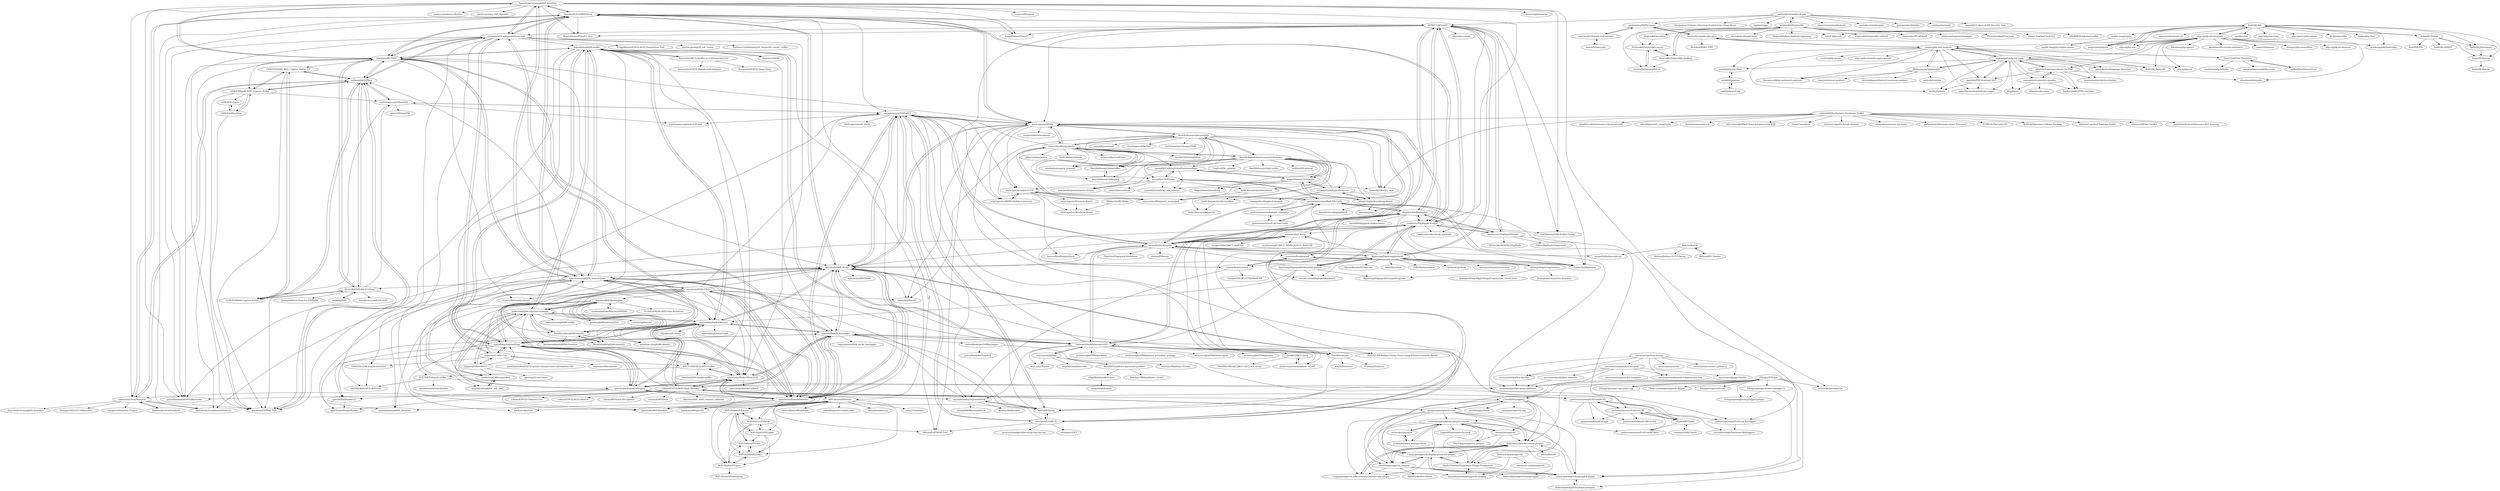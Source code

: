 digraph G {
"SpacehuhnTech/esp8266_deauther" -> "SpacehuhnTech/WiFiDuck"
"SpacehuhnTech/esp8266_deauther" -> "justcallmekoko/ESP32Marauder" ["e"=1]
"SpacehuhnTech/esp8266_deauther" -> "samdenty/Wi-PWN"
"SpacehuhnTech/esp8266_deauther" -> "SpacehuhnTech/Huhnitor"
"SpacehuhnTech/esp8266_deauther" -> "nodemcu/nodemcu-flasher" ["e"=1]
"SpacehuhnTech/esp8266_deauther" -> "martin-ger/esp_wifi_repeater" ["e"=1]
"SpacehuhnTech/esp8266_deauther" -> "spacehuhn/esp8266_beaconSpam"
"SpacehuhnTech/esp8266_deauther" -> "risinek/esp32-wifi-penetration-tool"
"SpacehuhnTech/esp8266_deauther" -> "RoganDawes/P4wnP1_aloa" ["e"=1]
"SpacehuhnTech/esp8266_deauther" -> "evilsocket/pwnagotchi" ["e"=1]
"SpacehuhnTech/esp8266_deauther" -> "hak5darren/USB-Rubber-Ducky" ["e"=1]
"SpacehuhnTech/esp8266_deauther" -> "espressif/esptool" ["e"=1]
"SpacehuhnTech/esp8266_deauther" -> "CedArctic/DigiSpark-Scripts"
"SpacehuhnTech/esp8266_deauther" -> "bettercap/bettercap" ["e"=1]
"SpacehuhnTech/esp8266_deauther" -> "RoganDawes/P4wnP1" ["e"=1]
"whid-injector/WHID" -> "exploitagency/ESPloitV2"
"whid-injector/WHID" -> "spacehuhn/wifi_ducky"
"whid-injector/WHID" -> "sensepost/USaBUSe"
"whid-injector/WHID" -> "mame82/P4wnP1" ["e"=1]
"whid-injector/WHID" -> "mame82/P4wnP1_aloa" ["e"=1]
"whid-injector/WHID" -> "SpacehuhnTech/WiFiDuck"
"whid-injector/WHID" -> "basic4/WiDucky"
"whid-injector/WHID" -> "whid-injector/WHID-Mobile-Connector"
"whid-injector/WHID" -> "insecurityofthings/jackit"
"whid-injector/WHID" -> "CedArctic/DigiSpark-Scripts"
"whid-injector/WHID" -> "whid-injector/whid-31337"
"whid-injector/WHID" -> "rfidtool/ESP-RFID-Tool" ["e"=1]
"whid-injector/WHID" -> "mame82/duck2spark"
"whid-injector/WHID" -> "secgroundzero/warberry" ["e"=1]
"whid-injector/WHID" -> "BastilleResearch/mousejack"
"Catboy96/Automator" -> "toxydose/Duckyspark"
"Catboy96/Automator" -> "michalmonday/supremeDuck"
"Catboy96/Automator" -> "wangwei39120157028/BadUSB" ["e"=1]
"Catboy96/Automator" -> "thewhiteh4t/flashsploit"
"PiSugar/PiSugar" -> "PiSugar/pisugar-power-manager-rs"
"PiSugar/PiSugar" -> "PiSugar/pisugar-case-pihat-cap"
"PiSugar/PiSugar" -> "kellertk/pwnagotchi-plugin-pisugar2"
"PiSugar/PiSugar" -> "tisboyo/pwnagotchi-pisugar2-plugin"
"PiSugar/PiSugar" -> "Matt-London/pwnagotchi-flipper" ["e"=1]
"PiSugar/PiSugar" -> "PiSugar/sugar-wifi-conf"
"PiSugar/PiSugar" -> "dadav/pwnagotchi-custom-plugins"
"PiSugar/PiSugar" -> "PiSugar/pwnagotchi-pisugar2-plugin"
"PiSugar/PiSugar" -> "evilsocket/pwnagotchi" ["e"=1]
"PiSugar/PiSugar" -> "c-nagy/pwnagotchi-display-password-plugin"
"PiSugar/PiSugar" -> "CyrisXD/Pwnagetty"
"PiSugar/PiSugar" -> "G4lile0/ESP32-WiFi-Hash-Monster"
"spacehuhn/wifi_keylogger" -> "spacehuhn/ArduinoARPspoof"
"spacehuhn/wifi_keylogger" -> "spacehuhn/wifi_ducky"
"spacehuhn/wifi_keylogger" -> "spacehuhn/DeauthDetector"
"spacehuhn/wifi_keylogger" -> "spacehuhn/PacketMonitor"
"spacehuhn/wifi_keylogger" -> "spacehuhn/WiFiSatellite"
"spacehuhn/wifi_keylogger" -> "basic4/WiDucky"
"spacehuhn/wifi_keylogger" -> "spacehuhn/PacketMonitor32"
"spacehuhn/wifi_keylogger" -> "spacehuhn/esp8266_beaconSpam"
"spacehuhn/wifi_keylogger" -> "joelsernamoreno/EvilCrow-Keylogger"
"spacehuhn/wifi_keylogger" -> "justcallmekoko/USBKeylogger"
"spacehuhn/wifi_keylogger" -> "Seytonic/Duckduino-microSD"
"spacehuhn/wifi_keylogger" -> "supersjimmie/wifi_ducky_keylogger"
"spacehuhn/wifi_keylogger" -> "michalmonday/supremeDuck"
"spacehuhn/wifi_keylogger" -> "spacehuhn/ArduinoPcap"
"SpacehuhnTech/Huhnitor" -> "SpacehuhnTech/Hackheld"
"SpacehuhnTech/Huhnitor" -> "SpacehuhnTech/WiFiDuck"
"SpacehuhnTech/Huhnitor" -> "SpacehuhnTech/nightly-deauther"
"SpacehuhnTech/Huhnitor" -> "SpacehuhnTech/DeauthDetector"
"SpacehuhnTech/Huhnitor" -> "willmendil/ESPBug"
"SpacehuhnTech/Huhnitor" -> "guanicoe/ESPBug_PIO"
"SpacehuhnTech/Huhnitor" -> "hoangminh5210119/deauther"
"SpacehuhnTech/Huhnitor" -> "lspoplove/Deauther-Project"
"SpacehuhnTech/WiFiDuck" -> "SpacehuhnTech/esp8266_deauther"
"SpacehuhnTech/WiFiDuck" -> "spacehuhn/wifi_ducky"
"SpacehuhnTech/WiFiDuck" -> "SpacehuhnTech/Huhnitor"
"SpacehuhnTech/WiFiDuck" -> "samdenty/Wi-PWN"
"SpacehuhnTech/WiFiDuck" -> "whid-injector/WHID"
"SpacehuhnTech/WiFiDuck" -> "justcallmekoko/ESP32Marauder" ["e"=1]
"SpacehuhnTech/WiFiDuck" -> "spacehuhn/esp8266_beaconSpam"
"SpacehuhnTech/WiFiDuck" -> "risinek/esp32-wifi-penetration-tool"
"SpacehuhnTech/WiFiDuck" -> "MTK911/Attiny85"
"SpacehuhnTech/WiFiDuck" -> "CedArctic/DigiSpark-Scripts"
"SpacehuhnTech/WiFiDuck" -> "SpacehuhnTech/DeauthDetector"
"SpacehuhnTech/WiFiDuck" -> "RoganDawes/P4wnP1" ["e"=1]
"SpacehuhnTech/WiFiDuck" -> "RoganDawes/P4wnP1_aloa" ["e"=1]
"SpacehuhnTech/WiFiDuck" -> "exploitagency/ESPloitV2"
"SpacehuhnTech/WiFiDuck" -> "spacehuhn/DeauthDetector"
"CedArctic/DigiSpark-Scripts" -> "MTK911/Attiny85"
"CedArctic/DigiSpark-Scripts" -> "mame82/duck2spark"
"CedArctic/DigiSpark-Scripts" -> "kovinevmv/DigiSparkStealer"
"CedArctic/DigiSpark-Scripts" -> "thewhiteh4t/flashsploit"
"CedArctic/DigiSpark-Scripts" -> "CedArctic/digiQuack"
"CedArctic/DigiSpark-Scripts" -> "digistump/DigistumpArduino"
"CedArctic/DigiSpark-Scripts" -> "hak5darren/USB-Rubber-Ducky" ["e"=1]
"CedArctic/DigiSpark-Scripts" -> "hak5/usbrubberducky-payloads" ["e"=1]
"CedArctic/DigiSpark-Scripts" -> "whid-injector/WHID"
"CedArctic/DigiSpark-Scripts" -> "SpacehuhnTech/WiFiDuck"
"CedArctic/DigiSpark-Scripts" -> "spacehuhn/wifi_ducky"
"CedArctic/DigiSpark-Scripts" -> "justcallmekoko/ESP32Marauder" ["e"=1]
"CedArctic/DigiSpark-Scripts" -> "digistump/DigisparkArduinoIntegration"
"CedArctic/DigiSpark-Scripts" -> "toxydose/Duckyspark"
"CedArctic/DigiSpark-Scripts" -> "mharjac/bad_ducky"
"Seytonic/Duckduino-microSD" -> "spacehuhn/wifi_ducky"
"Seytonic/Duckduino-microSD" -> "Seytonic/malduino"
"Seytonic/Duckduino-microSD" -> "mharjac/bad_ducky"
"Seytonic/Duckduino-microSD" -> "Nurrl/Duckuino"
"Seytonic/Duckduino-microSD" -> "spacehuhn/wifi_keylogger"
"Seytonic/Duckduino-microSD" -> "michalmonday/supremeDuck"
"Seytonic/Duckduino-microSD" -> "Seytonic/P4wnP1"
"Seytonic/Duckduino-microSD" -> "puckk/CJMCU-3212"
"Seytonic/Duckduino-microSD" -> "basic4/USB-Rubber-Ducky-Clone-using-Arduino-Leonardo-Beetle"
"Seytonic/Duckduino-microSD" -> "mame82/duck2spark"
"Seytonic/Duckduino-microSD" -> "arslanmughal5566/packlizer" ["e"=1]
"Seytonic/Duckduino-microSD" -> "arslanmughal5566/python_pricealert_webapp-" ["e"=1]
"Seytonic/Duckduino-microSD" -> "arslanmughal5566/Interceptor" ["e"=1]
"Seytonic/Duckduino-microSD" -> "arslanmughal5566/phisher" ["e"=1]
"Seytonic/Duckduino-microSD" -> "exploitagency/ESPloitV2"
"thewhiteh4t/flashsploit" -> "kovinevmv/DigiSparkStealer"
"thewhiteh4t/flashsploit" -> "MTK911/Attiny85"
"thewhiteh4t/flashsploit" -> "joelsernamoreno/BadUSB-Cable"
"thewhiteh4t/flashsploit" -> "CedArctic/digiQuack"
"thewhiteh4t/flashsploit" -> "CedArctic/DigiSpark-Scripts"
"thewhiteh4t/flashsploit" -> "mame82/duck2spark"
"thewhiteh4t/flashsploit" -> "chris408/digispark-usbkey-board"
"insecurityofthings/jackit" -> "BastilleResearch/mousejack"
"insecurityofthings/jackit" -> "insecurityofthings/uC_mousejack"
"insecurityofthings/jackit" -> "BastilleResearch/keysniffer"
"insecurityofthings/jackit" -> "BastilleResearch/keyjack"
"insecurityofthings/jackit" -> "whid-injector/WHID"
"insecurityofthings/jackit" -> "BastilleResearch/nrf-research-firmware"
"insecurityofthings/jackit" -> "mame82/LOGITacker"
"insecurityofthings/jackit" -> "ustayready/CredSniper" ["e"=1]
"insecurityofthings/jackit" -> "exploitagency/ESPloitV2"
"insecurityofthings/jackit" -> "mame82/UnifyingVulnsDisclosureRepo"
"insecurityofthings/jackit" -> "iamckn/mousejack_transmit"
"insecurityofthings/jackit" -> "eldraco/Salamandra" ["e"=1]
"insecurityofthings/jackit" -> "SySS-Research/Seth" ["e"=1]
"insecurityofthings/jackit" -> "insecurityofthings/uDuck"
"insecurityofthings/jackit" -> "byt3bl33d3r/DeathStar" ["e"=1]
"yadox666/The-Hackers-Hardware-Toolkit" -> "V33RU/IoTSecurity101" ["e"=1]
"yadox666/The-Hackers-Hardware-Toolkit" -> "W00t3k/Awesome-Cellular-Hacking" ["e"=1]
"yadox666/The-Hackers-Hardware-Toolkit" -> "whid-injector/WHID"
"yadox666/The-Hackers-Hardware-Toolkit" -> "infosecn1nja/Red-Teaming-Toolkit" ["e"=1]
"yadox666/The-Hackers-Hardware-Toolkit" -> "cn0xroot/RFSec-ToolKit" ["e"=1]
"yadox666/The-Hackers-Hardware-Toolkit" -> "yeyintminthuhtut/Awesome-Red-Teaming" ["e"=1]
"yadox666/The-Hackers-Hardware-Toolkit" -> "jaredthecoder/awesome-vehicle-security" ["e"=1]
"yadox666/The-Hackers-Hardware-Toolkit" -> "adon90/pentest_compilation" ["e"=1]
"yadox666/The-Hackers-Hardware-Toolkit" -> "fireeye/commando-vm" ["e"=1]
"yadox666/The-Hackers-Hardware-Toolkit" -> "bluscreenofjeff/Red-Team-Infrastructure-Wiki" ["e"=1]
"yadox666/The-Hackers-Hardware-Toolkit" -> "j3ssie/Osmedeus" ["e"=1]
"yadox666/The-Hackers-Hardware-Toolkit" -> "infosecn1nja/AD-Attack-Defense" ["e"=1]
"yadox666/The-Hackers-Hardware-Toolkit" -> "nebgnahz/awesome-iot-hacks" ["e"=1]
"yadox666/The-Hackers-Hardware-Toolkit" -> "redhuntlabs/Awesome-Asset-Discovery" ["e"=1]
"yadox666/The-Hackers-Hardware-Toolkit" -> "mame82/P4wnP1_aloa" ["e"=1]
"SpacehuhnTech/Hackheld" -> "SpacehuhnTech/Huhnitor"
"webhooksite/webhook.site" -> "MTK911/Attiny85"
"webhooksite/webhook.site" -> "tighten/ziggy" ["e"=1]
"webhooksite/webhook.site" -> "httptoolkit/httptoolkit"
"webhooksite/webhook.site" -> "tomnomnom/waybackurls" ["e"=1]
"webhooksite/webhook.site" -> "postalsys/emailengine" ["e"=1]
"webhooksite/webhook.site" -> "postmanlabs/httpbin" ["e"=1]
"webhooksite/webhook.site" -> "calebporzio/sushi" ["e"=1]
"webhooksite/webhook.site" -> "inonshk/31-days-of-API-Security-Tips" ["e"=1]
"webhooksite/webhook.site" -> "spekulatius/PHPScraper"
"webhooksite/webhook.site" -> "Integration-IT/Active-Directory-Exploitation-Cheat-Sheet" ["e"=1]
"Re4son/RPi-Tweaks" -> "Re4son/Kali-Pi"
"WiPi-Hunter/PiDense" -> "WiPi-Hunter/PiKarma"
"WiPi-Hunter/PiDense" -> "WiPi-Hunter/PiSavar"
"WiPi-Hunter/PiDense" -> "WiPi-Hunter/PiFinger"
"WiPi-Hunter/PiDense" -> "WiPi-Hunter/PiNokyo"
"WiPi-Hunter/PiDense" -> "WiPi-Hunter/PiOpen"
"WiPi-Hunter/PiDense" -> "aress31/wirespy" ["e"=1]
"WiPi-Hunter/PiDense" -> "MisterBianco/BoopSuite" ["e"=1]
"WiPi-Hunter/PiDense" -> "adde88/openwrt-useful-tools" ["e"=1]
"WiPi-Hunter/PiDense" -> "samdenty99/injectify" ["e"=1]
"WiPi-Hunter/PiDense" -> "kbeflo/evilportals" ["e"=1]
"WiPi-Hunter/PiDense" -> "hkm/whoishere.py"
"duzun/hQuery.php" -> "cubiclesoft/ultimate-web-scraper"
"Jeija/esp32-80211-tx" -> "Jeija/esp32free80211"
"Jeija/esp32-80211-tx" -> "GANESH-ICMC/esp32-deauther"
"Jeija/esp32-80211-tx" -> "risinek/esp32-wifi-penetration-tool"
"Jeija/esp32-80211-tx" -> "jonathanmuller/ESP32-gather-channel-state-information-CSI-" ["e"=1]
"Jeija/esp32-80211-tx" -> "pulkin/esp8266-injection-example"
"Jeija/esp32-80211-tx" -> "ESP-EOS/ESP32-WiFi-Sniffer"
"Jeija/esp32-80211-tx" -> "svpcom/wifibroadcast" ["e"=1]
"Jeija/esp32-80211-tx" -> "spacehuhn/ArduinoPcap"
"whid-injector/whid-31337" -> "whid-injector/WHID-Mobile-Connector"
"whid-injector/whid-31337" -> "joelsernamoreno/BadUSB-Cable"
"whid-injector/whid-31337" -> "whid-injector/Focaccia-Board"
"whid-injector/whid-31337" -> "insecurityofthings/uC_mousejack"
"whid-injector/whid-31337" -> "whid-injector/Burtleina-Board"
"c-nagy/pwnagotchi-display-password-plugin" -> "dadav/pwnagotchi-custom-plugins"
"c-nagy/pwnagotchi-display-password-plugin" -> "tisboyo/pwnagotchi-pisugar2-plugin"
"c-nagy/pwnagotchi-display-password-plugin" -> "c-nagy/pwnagotchi-educational-purposes-only-plugin"
"c-nagy/pwnagotchi-display-password-plugin" -> "GaelicThunder/Experience-Plugin-Pwnagotchi"
"c-nagy/pwnagotchi-display-password-plugin" -> "xfox64x/pwnagotchi_plugins"
"toxydose/Duckyspark" -> "CedArctic/digiQuack"
"toxydose/Duckyspark" -> "Catboy96/Automator"
"risinek/esp32-wifi-penetration-tool" -> "justcallmekoko/ESP32Marauder" ["e"=1]
"risinek/esp32-wifi-penetration-tool" -> "G4lile0/ESP32-WiFi-Hash-Monster"
"risinek/esp32-wifi-penetration-tool" -> "GANESH-ICMC/esp32-deauther"
"risinek/esp32-wifi-penetration-tool" -> "willmendil/ESPBug"
"risinek/esp32-wifi-penetration-tool" -> "SpacehuhnTech/WiFiDuck"
"risinek/esp32-wifi-penetration-tool" -> "FroggMaster/ESP32-Wi-Fi-Penetration-Tool" ["e"=1]
"risinek/esp32-wifi-penetration-tool" -> "martin-ger/esp32_nat_router" ["e"=1]
"risinek/esp32-wifi-penetration-tool" -> "Jeija/esp32-80211-tx"
"risinek/esp32-wifi-penetration-tool" -> "mmMikeKn/ESP32-WiFi-tool"
"risinek/esp32-wifi-penetration-tool" -> "Matheus-Garbelini/esp32_bluetooth_classic_sniffer" ["e"=1]
"risinek/esp32-wifi-penetration-tool" -> "guanicoe/ESPBug_PIO"
"risinek/esp32-wifi-penetration-tool" -> "kalanda/esp8266-sniffer"
"risinek/esp32-wifi-penetration-tool" -> "samdenty/Wi-PWN"
"risinek/esp32-wifi-penetration-tool" -> "spacehuhn/PacketMonitor32"
"risinek/esp32-wifi-penetration-tool" -> "SpacehuhnTech/esp8266_deauther"
"M1z23R/ESP8266-EvilTwin" -> "sankethj/ZiFi"
"M1z23R/ESP8266-EvilTwin" -> "willmendil/ESPBug"
"M1z23R/ESP8266-EvilTwin" -> "tomellericcardo/EVIL-ESP"
"M1z23R/ESP8266-EvilTwin" -> "guanicoe/ESPBug_PIO"
"M1z23R/ESP8266-EvilTwin" -> "125K/ESP8266-Captive-Portal"
"M1z23R/ESP8266-EvilTwin" -> "samdenty/Wi-PWN"
"M1z23R/ESP8266-EvilTwin" -> "exploitagency/ESPortalV2"
"M1z23R/ESP8266-EvilTwin" -> "maaami98/Evil-Twin-For-ESP8266"
"spacehuhn/DeauthDetector" -> "spacehuhn/esp8266_beaconSpam"
"spacehuhn/DeauthDetector" -> "spacehuhn/PacketMonitor"
"spacehuhn/DeauthDetector" -> "spacehuhn/wifi_keylogger"
"spacehuhn/DeauthDetector" -> "spacehuhn/ArduinoARPspoof"
"spacehuhn/DeauthDetector" -> "spacehuhn/wifi_ducky"
"spacehuhn/DeauthDetector" -> "spacehuhn/ArduinoPcap"
"spacehuhn/DeauthDetector" -> "spacehuhn/PacketMonitor32"
"spacehuhn/DeauthDetector" -> "samdenty99/Wi-PWN"
"spacehuhn/DeauthDetector" -> "exploitagency/ESPloitV2"
"spacehuhn/DeauthDetector" -> "spacehuhn/esp8266_deauther" ["e"=1]
"spacehuhn/DeauthDetector" -> "basic4/WiDucky"
"spacehuhn/DeauthDetector" -> "spacehuhn/WiFiSatellite"
"spacehuhn/DeauthDetector" -> "samdenty/Wi-PWN"
"spacehuhn/DeauthDetector" -> "kalanda/esp8266-sniffer"
"spacehuhn/DeauthDetector" -> "rfidtool/ESP-RFID-Tool" ["e"=1]
"spacehuhn/wifi_ducky" -> "spacehuhn/wifi_keylogger"
"spacehuhn/wifi_ducky" -> "whid-injector/WHID"
"spacehuhn/wifi_ducky" -> "spacehuhn/DeauthDetector"
"spacehuhn/wifi_ducky" -> "Seytonic/Duckduino-microSD"
"spacehuhn/wifi_ducky" -> "exploitagency/ESPloitV2"
"spacehuhn/wifi_ducky" -> "SpacehuhnTech/WiFiDuck"
"spacehuhn/wifi_ducky" -> "mame82/P4wnP1" ["e"=1]
"spacehuhn/wifi_ducky" -> "basic4/WiDucky"
"spacehuhn/wifi_ducky" -> "spacehuhn/ArduinoARPspoof"
"spacehuhn/wifi_ducky" -> "sensepost/USaBUSe"
"spacehuhn/wifi_ducky" -> "spacehuhn/esp8266_beaconSpam"
"spacehuhn/wifi_ducky" -> "spacehuhn/esp8266_deauther" ["e"=1]
"spacehuhn/wifi_ducky" -> "spacehuhn/PacketMonitor"
"spacehuhn/wifi_ducky" -> "spacehuhn/WiFiDuck" ["e"=1]
"spacehuhn/wifi_ducky" -> "puckk/CJMCU-3212"
"125K/PwrDeauther" -> "125K/WiFi-Spam"
"125K/PwrDeauther" -> "125K/ESP8266_WiFi_Captive_Portal"
"125K/PwrDeauther" -> "guanicoe/ESPBug_PIO"
"MTK911/Attiny85" -> "CedArctic/DigiSpark-Scripts"
"MTK911/Attiny85" -> "thewhiteh4t/flashsploit"
"MTK911/Attiny85" -> "kovinevmv/DigiSparkStealer"
"MTK911/Attiny85" -> "mame82/duck2spark"
"MTK911/Attiny85" -> "digistump/DigistumpArduino"
"MTK911/Attiny85" -> "SpacehuhnTech/WiFiDuck"
"MTK911/Attiny85" -> "hak5/usbrubberducky-payloads" ["e"=1]
"MTK911/Attiny85" -> "CedArctic/digiQuack"
"MTK911/Attiny85" -> "dbisu/pico-ducky" ["e"=1]
"MTK911/Attiny85" -> "RoganDawes/P4wnP1" ["e"=1]
"MTK911/Attiny85" -> "hak5darren/USB-Rubber-Ducky" ["e"=1]
"MTK911/Attiny85" -> "whid-injector/WHID"
"MTK911/Attiny85" -> "Catboy96/Automator"
"MTK911/Attiny85" -> "risinek/esp32-wifi-penetration-tool"
"MTK911/Attiny85" -> "RoganDawes/P4wnP1_aloa" ["e"=1]
"sensepost/USaBUSe" -> "basic4/WiDucky"
"sensepost/USaBUSe" -> "exploitagency/ESPloitV2"
"sensepost/USaBUSe" -> "whid-injector/WHID"
"sensepost/USaBUSe" -> "spacehuhn/wifi_ducky"
"sensepost/USaBUSe" -> "michalmonday/supremeDuck"
"sensepost/USaBUSe" -> "sensepost/DET" ["e"=1]
"sensepost/USaBUSe" -> "rfidtool/ESP-RFID-Tool" ["e"=1]
"sensepost/USaBUSe" -> "greatscottgadgets/throwing-star-lan-tap"
"samdenty/Wi-PWN" -> "SpacehuhnTech/WiFiDuck"
"samdenty/Wi-PWN" -> "M1z23R/ESP8266-EvilTwin"
"samdenty/Wi-PWN" -> "willmendil/ESPBug"
"samdenty/Wi-PWN" -> "spacehuhn/wifi_ducky"
"samdenty/Wi-PWN" -> "SpacehuhnTech/esp8266_deauther"
"samdenty/Wi-PWN" -> "spacehuhn/esp8266_beaconSpam"
"samdenty/Wi-PWN" -> "SpacehuhnTech/DeauthDetector"
"samdenty/Wi-PWN" -> "kalanda/esp8266-sniffer"
"samdenty/Wi-PWN" -> "spacehuhn/DeauthDetector"
"samdenty/Wi-PWN" -> "125K/ESP8266_WiFi_Captive_Portal"
"samdenty/Wi-PWN" -> "125K/ESP8266_WiFi_Captive_Portal_2.0"
"samdenty/Wi-PWN" -> "whid-injector/WHID"
"samdenty/Wi-PWN" -> "risinek/esp32-wifi-penetration-tool"
"samdenty/Wi-PWN" -> "justcallmekoko/ESP32Marauder" ["e"=1]
"samdenty/Wi-PWN" -> "ExploiTR/DeAutherDroid"
"digistump/DigistumpArduino" -> "digistump/DigisparkArduinoIntegration"
"digistump/DigistumpArduino" -> "micronucleus/micronucleus" ["e"=1]
"digistump/DigistumpArduino" -> "CedArctic/DigiSpark-Scripts"
"digistump/DigistumpArduino" -> "MTK911/Attiny85"
"digistump/DigistumpArduino" -> "ArminJo/DigistumpArduino"
"digistump/DigistumpArduino" -> "SpenceKonde/ATTinyCore" ["e"=1]
"digistump/DigistumpArduino" -> "mame82/duck2spark"
"digistump/DigistumpArduino" -> "Catboy96/Automator"
"digistump/DigistumpArduino" -> "digistump/DigisparkExamplePrograms"
"digistump/DigistumpArduino" -> "damellis/attiny" ["e"=1]
"digistump/DigistumpArduino" -> "spacehuhn/wifi_ducky"
"digistump/DigistumpArduino" -> "CYRO4S/Automator"
"digistump/DigistumpArduino" -> "Optiboot/optiboot" ["e"=1]
"digistump/DigistumpArduino" -> "ernesto-xload/DigisparkKeyboard"
"digistump/DigistumpArduino" -> "mharjac/bad_ducky"
"httptoolkit/httptoolkit-server" -> "httptoolkit/httptoolkit-ui"
"httptoolkit/httptoolkit-server" -> "httptoolkit/httptoolkit-desktop"
"php-ai/php-ml-examples" -> "php-ai/php-ml" ["e"=1]
"php-ai/php-ml-examples" -> "jorgecasas/php-ml"
"php-ai/php-ml-examples" -> "RubixML/ML"
"php-ai/php-ml-examples" -> "php-ai/php-mlx"
"php-ai/php-ml-examples" -> "RubixML/RubixML" ["e"=1]
"php-ai/php-ml-examples" -> "dstogov/php-tensorflow" ["e"=1]
"php-ai/php-ml-examples" -> "gburtini/Learning-Library-for-PHP"
"php-ai/php-ml-examples" -> "php-ai/php-ml-datasets"
"php-ai/php-ml-examples" -> "absalomedia/tensile" ["e"=1]
"php-ai/php-ml-examples" -> "yooper/php-text-analysis"
"php-ai/php-ml-examples" -> "angeloskath/php-nlp-tools"
"php-ai/php-ml-examples" -> "hihozhou/php-opencv" ["e"=1]
"php-ai/php-ml-examples" -> "akondas/code-review-estimator"
"php-ai/php-ml-examples" -> "markrogoyski/math-php" ["e"=1]
"php-ai/php-ml-examples" -> "mpociot/botman" ["e"=1]
"pulkin/esp8266-injection-example" -> "kripthor/WiFiBeaconJam"
"pulkin/esp8266-injection-example" -> "RandDruid/esp8266-deauth"
"pulkin/esp8266-injection-example" -> "kieransimkin/esp8266-freedom"
"pulkin/esp8266-injection-example" -> "RandDruid/esp8266-deauth2"
"pulkin/esp8266-injection-example" -> "cnlohr/esp8266rawpackets"
"pulkin/esp8266-injection-example" -> "ernacktob/esp8266_wifi_raw"
"pulkin/esp8266-injection-example" -> "cnlohr/espthernet" ["e"=1]
"pulkin/esp8266-injection-example" -> "Informatic/esp8266-sniffer"
"pulkin/esp8266-injection-example" -> "kalanda/esp8266-sniffer"
"pulkin/esp8266-injection-example" -> "markszabo/Hacktivity2016"
"pulkin/esp8266-injection-example" -> "Jeija/esp32free80211"
"pulkin/esp8266-injection-example" -> "spacehuhn/PacketMonitor"
"httptoolkit/httptoolkit" -> "httptoolkit/httptoolkit-ui"
"httptoolkit/httptoolkit" -> "httptoolkit/httptoolkit-desktop"
"httptoolkit/httptoolkit" -> "httptoolkit/httptoolkit-server"
"httptoolkit/httptoolkit" -> "shroudedcode/apk-mitm" ["e"=1]
"httptoolkit/httptoolkit" -> "httptoolkit/frida-android-unpinning" ["e"=1]
"httptoolkit/httptoolkit" -> "httptoolkit/mockttp"
"httptoolkit/httptoolkit" -> "httptoolkit/httptoolkit-android"
"httptoolkit/httptoolkit" -> "webhooksite/webhook.site"
"httptoolkit/httptoolkit" -> "emanuele-f/PCAPdroid" ["e"=1]
"httptoolkit/httptoolkit" -> "alufers/mitmproxy2swagger" ["e"=1]
"httptoolkit/httptoolkit" -> "ProxymanApp/Proxyman" ["e"=1]
"httptoolkit/httptoolkit" -> "Danny-Dasilva/CycleTLS" ["e"=1]
"httptoolkit/httptoolkit" -> "OXDBXKXO/akamai-toolkit" ["e"=1]
"adamhrv/skylift" -> "kalanda/esp8266-sniffer"
"kripthor/WiFiBeaconJam" -> "pulkin/esp8266-injection-example"
"kripthor/WiFiBeaconJam" -> "RandDruid/esp8266-deauth"
"kripthor/WiFiBeaconJam" -> "markszabo/FakeBeaconESP8266"
"kripthor/WiFiBeaconJam" -> "RandDruid/esp8266-deauth2"
"kripthor/WiFiBeaconJam" -> "quantum-x/esp8266-deauth"
"kripthor/WiFiBeaconJam" -> "H-LK/ESP8266-SSID-Text-Broadcast"
"kripthor/WiFiBeaconJam" -> "cnlohr/espthernet" ["e"=1]
"kripthor/WiFiBeaconJam" -> "ernacktob/esp8266_wifi_raw"
"kripthor/WiFiBeaconJam" -> "cnlohr/esp8266rawpackets"
"mame82/duck2spark" -> "PlatyPew/Digispark-Duckduino"
"mame82/duck2spark" -> "mame82/duckencoder.py"
"mame82/duck2spark" -> "CedArctic/DigiSpark-Scripts"
"mame82/duck2spark" -> "CedArctic/digiQuack"
"mame82/duck2spark" -> "MTK911/Attiny85"
"mame82/duck2spark" -> "thewhiteh4t/flashsploit"
"mame82/duck2spark" -> "toxydose/Duckyspark"
"mame82/duck2spark" -> "mharjac/bad_ducky"
"mame82/duck2spark" -> "insecurityofthings/uDuck"
"mame82/duck2spark" -> "digistump/DigistumpArduino"
"mame82/duck2spark" -> "spacehuhn/wifi_ducky"
"mame82/duck2spark" -> "Seytonic/Duckduino-microSD"
"mame82/duck2spark" -> "whid-injector/WHID"
"mame82/duck2spark" -> "exploitagency/ESPloitV2"
"mame82/duck2spark" -> "tholum/PiBunny" ["e"=1]
"spacehuhn/esp8266_beaconSpam" -> "spacehuhn/DeauthDetector"
"spacehuhn/esp8266_beaconSpam" -> "spacehuhn/PacketMonitor"
"spacehuhn/esp8266_beaconSpam" -> "spacehuhn/wifi_keylogger"
"spacehuhn/esp8266_beaconSpam" -> "spacehuhn/ArduinoARPspoof"
"spacehuhn/esp8266_beaconSpam" -> "spacehuhn/wifi_ducky"
"spacehuhn/esp8266_beaconSpam" -> "spacehuhn/ArduinoPcap"
"spacehuhn/esp8266_beaconSpam" -> "SpacehuhnTech/WiFiDuck"
"spacehuhn/esp8266_beaconSpam" -> "samdenty/Wi-PWN"
"spacehuhn/esp8266_beaconSpam" -> "spacehuhn/esp8266_deauther" ["e"=1]
"spacehuhn/esp8266_beaconSpam" -> "kalanda/esp8266-sniffer"
"spacehuhn/esp8266_beaconSpam" -> "spacehuhn/PacketMonitor32"
"spacehuhn/esp8266_beaconSpam" -> "SpacehuhnTech/DeauthDetector"
"spacehuhn/esp8266_beaconSpam" -> "samdenty99/Wi-PWN"
"spacehuhn/esp8266_beaconSpam" -> "M1z23R/ESP8266-EvilTwin"
"spacehuhn/esp8266_beaconSpam" -> "SpacehuhnTech/esp8266_deauther"
"SySS-Research/nrf24-playset" -> "SySS-Research/keyjector"
"SySS-Research/nrf24-playset" -> "SySS-Research/radio-hackbox"
"mame82/LOGITacker" -> "mame82/UnifyingVulnsDisclosureRepo"
"mame82/LOGITacker" -> "mame82/munifying"
"mame82/LOGITacker" -> "mame82/munifying_pre_release"
"mame82/LOGITacker" -> "SySS-Research/nrf24-playset"
"mame82/LOGITacker" -> "whid-injector/whid-31337"
"mame82/LOGITacker" -> "mame82/P4wnP1_aloa" ["e"=1]
"mame82/LOGITacker" -> "joelsernamoreno/BadUSB-Cable"
"mame82/LOGITacker" -> "marcnewlin/presentation-clickers"
"mame82/UnifyingVulnsDisclosureRepo" -> "mame82/LOGITacker"
"mame82/UnifyingVulnsDisclosureRepo" -> "mame82/munifying_pre_release"
"mame82/UnifyingVulnsDisclosureRepo" -> "RoganDawes/LOGITacker"
"mame82/UnifyingVulnsDisclosureRepo" -> "marcnewlin/presentation-clickers"
"BastilleResearch/mousejack" -> "insecurityofthings/jackit"
"BastilleResearch/mousejack" -> "BastilleResearch/nrf-research-firmware"
"BastilleResearch/mousejack" -> "insecurityofthings/uC_mousejack"
"BastilleResearch/mousejack" -> "BastilleResearch/keyjack"
"BastilleResearch/mousejack" -> "BastilleResearch/keysniffer"
"BastilleResearch/mousejack" -> "iamckn/mousejack_transmit"
"BastilleResearch/mousejack" -> "whid-injector/WHID"
"BastilleResearch/mousejack" -> "mame82/LOGITacker"
"BastilleResearch/mousejack" -> "samyk/keysweeper" ["e"=1]
"BastilleResearch/mousejack" -> "mame82/P4wnP1" ["e"=1]
"BastilleResearch/mousejack" -> "byt3bl33d3r/DeathStar" ["e"=1]
"BastilleResearch/mousejack" -> "riverloopsec/killerbee" ["e"=1]
"BastilleResearch/mousejack" -> "martinmarinov/TempestSDR" ["e"=1]
"BastilleResearch/mousejack" -> "RoganDawes/LOGITacker"
"BastilleResearch/mousejack" -> "mame82/P4wnP1_aloa" ["e"=1]
"ernacktob/esp8266_wifi_raw" -> "cnlohr/esp8266rawpackets"
"joelsernamoreno/EvilCrow-RF" -> "joelsernamoreno/EvilCrowRF-V2"
"joelsernamoreno/EvilCrow-RF" -> "rfquack/RFQuack"
"joelsernamoreno/EvilCrow-RF" -> "gusgorman402/RFmoggy"
"joelsernamoreno/EvilCrow-RF" -> "joelsernamoreno/EvilCrow-Keylogger"
"joelsernamoreno/EvilCrow-RF" -> "joelsernamoreno/ECRFv2-Roll"
"joelsernamoreno/EvilCrow-RF" -> "joelsernamoreno/EvilCrowRF-Beta"
"rfquack/RFQuack" -> "joelsernamoreno/EvilCrow-RF"
"rfquack/RFQuack" -> "trendmicro/RFQuack"
"rfquack/RFQuack" -> "joelsernamoreno/EvilCrowRF-V2"
"rfquack/RFQuack" -> "joelsernamoreno/EvilCrowRF-Beta"
"samdenty99/Wi-PWN" -> "spacehuhn/DeauthDetector"
"samdenty99/Wi-PWN" -> "samdenty99/injectify" ["e"=1]
"samdenty99/Wi-PWN" -> "spacehuhn/wifi_ducky"
"samdenty99/Wi-PWN" -> "spacehuhn/esp8266_deauther" ["e"=1]
"samdenty99/Wi-PWN" -> "spacehuhn/PacketMonitor"
"samdenty99/Wi-PWN" -> "spacehuhn/esp8266_beaconSpam"
"samdenty99/Wi-PWN" -> "spacehuhn/ArduinoARPspoof"
"samdenty99/Wi-PWN" -> "exploitagency/ESPloitV2"
"samdenty99/Wi-PWN" -> "spacehuhn/ArduinoPcap"
"samdenty99/Wi-PWN" -> "Seytonic/Duckduino-microSD"
"samdenty99/Wi-PWN" -> "mame82/P4wnP1" ["e"=1]
"samdenty99/Wi-PWN" -> "kripthor/WiFiBeaconJam"
"samdenty99/Wi-PWN" -> "pulkin/esp8266-injection-example"
"samdenty99/Wi-PWN" -> "ExploiTR/DeAutherDroid"
"samdenty99/Wi-PWN" -> "basic4/WiDucky"
"G4lile0/ESP32-WiFi-Hash-Monster" -> "risinek/esp32-wifi-penetration-tool"
"G4lile0/ESP32-WiFi-Hash-Monster" -> "spacehuhn/PacketMonitor32"
"G4lile0/ESP32-WiFi-Hash-Monster" -> "tobozo/ESP32-BLECollector" ["e"=1]
"G4lile0/ESP32-WiFi-Hash-Monster" -> "justcallmekoko/ESP32Marauder" ["e"=1]
"G4lile0/ESP32-WiFi-Hash-Monster" -> "mtagius/pwnagotchi-tools"
"G4lile0/ESP32-WiFi-Hash-Monster" -> "tobozo/M5Stack-SD-Updater" ["e"=1]
"G4lile0/ESP32-WiFi-Hash-Monster" -> "m5stack/M5Stack" ["e"=1]
"G4lile0/ESP32-WiFi-Hash-Monster" -> "SpacehuhnTech/Huhnitor"
"G4lile0/ESP32-WiFi-Hash-Monster" -> "CyrisXD/Pwnagetty"
"G4lile0/ESP32-WiFi-Hash-Monster" -> "elkentaro/M5_SSID_scanner_collector"
"G4lile0/ESP32-WiFi-Hash-Monster" -> "joelsernamoreno/EvilCrowRF-V2"
"G4lile0/ESP32-WiFi-Hash-Monster" -> "tobozo/ESP32-Chimera-Core" ["e"=1]
"G4lile0/ESP32-WiFi-Hash-Monster" -> "spacehuhn/ArduinoPcap"
"G4lile0/ESP32-WiFi-Hash-Monster" -> "willmendil/ESPBug"
"G4lile0/ESP32-WiFi-Hash-Monster" -> "WiPi-Hunter/PiDense"
"c-nagy/pwnagotchi-educational-purposes-only-plugin" -> "dadav/pwnagotchi-custom-plugins"
"mtagius/pwnagotchi-tools" -> "c-nagy/pwnagotchi-display-password-plugin"
"mtagius/pwnagotchi-tools" -> "dadav/pwnagotchi-custom-plugins"
"mtagius/pwnagotchi-tools" -> "xfox64x/pwnagotchi_plugins"
"mtagius/pwnagotchi-tools" -> "evilsocket/pwnagotchi-plugins-contrib"
"mtagius/pwnagotchi-tools" -> "CyrisXD/Pwnagetty"
"mtagius/pwnagotchi-tools" -> "c-nagy/pwnagotchi-educational-purposes-only-plugin"
"mtagius/pwnagotchi-tools" -> "GaelicThunder/Experience-Plugin-Pwnagotchi"
"mtagius/pwnagotchi-tools" -> "tisboyo/pwnagotchi-pisugar2-plugin"
"mtagius/pwnagotchi-tools" -> "G4lile0/ESP32-WiFi-Hash-Monster"
"httptoolkit/mockttp" -> "httptoolkit/httptoolkit-server"
"WiPi-Hunter/PiSavar" -> "WiPi-Hunter/PiFinger"
"WiPi-Hunter/PiSavar" -> "WiPi-Hunter/PiKarma"
"WiPi-Hunter/PiSavar" -> "WiPi-Hunter/PiDense"
"WiPi-Hunter/PiSavar" -> "WiPi-Hunter/PiNokyo"
"WiPi-Hunter/PiSavar" -> "WiPi-Hunter/PiOpen"
"WiPi-Hunter/PiSavar" -> "WiPi-Hunter/PiUser"
"RoganDawes/LOGITacker" -> "mame82/UnifyingVulnsDisclosureRepo"
"RoganDawes/LOGITacker" -> "bilogic/logitech-unifying-device"
"RoganDawes/LOGITacker" -> "ronangaillard/logitech-mouse"
"RoganDawes/LOGITacker" -> "BastilleResearch/nrf-research-firmware"
"RoganDawes/LOGITacker" -> "RoganDawes/munifying"
"RoganDawes/LOGITacker" -> "insecurityofthings/uC_mousejack"
"RoganDawes/LOGITacker" -> "mame82/munifying_pre_release"
"mharjac/bad_ducky" -> "basic4/USB-Rubber-Ducky-Clone-using-Arduino-Leonardo-Beetle"
"mharjac/bad_ducky" -> "Seytonic/Duckduino-microSD"
"mharjac/bad_ducky" -> "puckk/CJMCU-3212"
"mharjac/bad_ducky" -> "joelsernamoreno/badusb_sd_wifi"
"mharjac/bad_ducky" -> "mame82/duck2spark"
"mharjac/bad_ducky" -> "Insight1620/CJMCU-BadUSB"
"mharjac/bad_ducky" -> "asciiterminal/CJMCU_ATMEGA32U4_BADUSB"
"mharjac/bad_ducky" -> "Nurrl/Duckuino"
"mharjac/bad_ducky" -> "thewhiteh4t/flashsploit"
"markszabo/FakeBeaconESP8266" -> "kripthor/WiFiBeaconJam"
"CyrisXD/Pwnagetty" -> "xfox64x/pwnagotchi_plugins"
"CyrisXD/Pwnagetty" -> "dadav/pwnagotchi-custom-plugins"
"CyrisXD/Pwnagetty" -> "dadav/pwnagotchi"
"CyrisXD/Pwnagetty" -> "michelep/pwnbase"
"CyrisXD/Pwnagetty" -> "evilsocket/pwnagotchi-plugins-contrib"
"CyrisXD/Pwnagetty" -> "mtagius/pwnagotchi-tools"
"CyrisXD/Pwnagetty" -> "GaelicThunder/Experience-Plugin-Pwnagotchi"
"CyrisXD/Pwnagetty" -> "silsha/pwnagotchi.app"
"BSidesCbr/BUSSide" -> "whid-injector/Burtleina-Board"
"GANESH-ICMC/esp32-deauther" -> "mmMikeKn/ESP32-WiFi-tool"
"Re4son/Kali-Pi" -> "Re4son/RPi-Tweaks"
"Re4son/Kali-Pi" -> "Re4son/Re4son-Pi-TFT-Setup"
"Re4son/Kali-Pi" -> "mame82/duckencoder.py"
"guanicoe/ESPBug_PIO" -> "willmendil/ESPBug"
"willmendil/ESPBug" -> "guanicoe/ESPBug_PIO"
"willmendil/ESPBug" -> "M1z23R/ESP8266-EvilTwin"
"willmendil/ESPBug" -> "exploitagency/ESPortalV2"
"willmendil/ESPBug" -> "125K/ESP8266-Captive-Portal"
"willmendil/ESPBug" -> "125K/ESP8266_WiFi_Captive_Portal_2.0"
"willmendil/ESPBug" -> "125K/ESP8266_WiFi_Captive_Portal"
"willmendil/ESPBug" -> "SpacehuhnTech/Huhnitor"
"willmendil/ESPBug" -> "samdenty/Wi-PWN"
"willmendil/ESPBug" -> "risinek/esp32-wifi-penetration-tool"
"joelsernamoreno/BadUSB-Cable" -> "joelsernamoreno/EvilCrow-Cable"
"joelsernamoreno/BadUSB-Cable" -> "joelsernamoreno/badusb_examples"
"joelsernamoreno/BadUSB-Cable" -> "whid-injector/whid-31337"
"joelsernamoreno/BadUSB-Cable" -> "joelsernamoreno/EvilCrow-Keylogger"
"joelsernamoreno/BadUSB-Cable" -> "ernesto-xload/DigisparkKeyboard"
"joelsernamoreno/BadUSB-Cable" -> "thewhiteh4t/flashsploit"
"joelsernamoreno/BadUSB-Cable" -> "joelsernamoreno/EvilCrow-RF"
"joelsernamoreno/BadUSB-Cable" -> "joelsernamoreno/EvilCrowRF-V2"
"joelsernamoreno/BadUSB-Cable" -> "mame82/LOGITacker"
"whid-injector/Focaccia-Board" -> "whid-injector/Burtleina-Board"
"ArminJo/DigistumpArduino" -> "ArminJo/micronucleus-firmware"
"ArminJo/DigistumpArduino" -> "digistump/DigistumpArduino"
"ArminJo/DigistumpArduino" -> "ArminJo/ATtiny-HighVoltageProgrammer_FuseEraser"
"kovinevmv/DigiSparkStealer" -> "thewhiteh4t/flashsploit"
"kovinevmv/DigiSparkStealer" -> "MTK911/Attiny85"
"kovinevmv/DigiSparkStealer" -> "CedArctic/digiQuack"
"kovinevmv/DigiSparkStealer" -> "M4cs/DigiDuck-Framework"
"kovinevmv/DigiSparkStealer" -> "CedArctic/DigiSpark-Scripts"
"kovinevmv/DigiSparkStealer" -> "C4PT41ND34DP00L/DigiDuck"
"httptoolkit/httptoolkit-ui" -> "httptoolkit/httptoolkit-server"
"exploitagency/ESPortalV2" -> "exploitagency/ESPloitV2"
"exploitagency/ESPortalV2" -> "exploitagency/github-ESPortal"
"exploitagency/ESPortalV2" -> "willmendil/ESPBug"
"exploitagency/ESPortalV2" -> "guanicoe/ESPBug_PIO"
"exploitagency/ESPortalV2" -> "ridercz/HoneyESP"
"zephir-lang/zephir" -> "zephir-lang/php-zephir-parser"
"DaveChild/Text-Statistics" -> "cgiffard/TextStatistics.js"
"DaveChild/Text-Statistics" -> "vanderlee/phpSyllable"
"DaveChild/Text-Statistics" -> "yooper/php-text-analysis"
"DaveChild/Text-Statistics" -> "wimmuskee/readability-score" ["e"=1]
"BastilleResearch/keyjack" -> "BastilleResearch/keysniffer"
"bilogic/logitech-unifying-device" -> "ronangaillard/logitech-mouse"
"bilogic/logitech-unifying-device" -> "RoganDawes/LOGITacker"
"bilogic/logitech-unifying-device" -> "BerndGottschlag/goboard"
"bilogic/logitech-unifying-device" -> "ahtn/keyplus" ["e"=1]
"ronangaillard/logitech-mouse" -> "ronangaillard/logitech-keyjack"
"ronangaillard/logitech-mouse" -> "bilogic/logitech-unifying-device"
"ronangaillard/logitech-mouse" -> "RoganDawes/LOGITacker"
"ronangaillard/logitech-mouse" -> "mame82/UnifyingVulnsDisclosureRepo"
"ronangaillard/logitech-mouse" -> "ahtn/keyplus" ["e"=1]
"spacehuhn/PacketMonitor" -> "spacehuhn/PacketMonitor32"
"spacehuhn/PacketMonitor" -> "spacehuhn/DeauthDetector"
"spacehuhn/PacketMonitor" -> "spacehuhn/ArduinoARPspoof"
"spacehuhn/PacketMonitor" -> "spacehuhn/ArduinoPcap"
"spacehuhn/PacketMonitor" -> "spacehuhn/wifi_keylogger"
"spacehuhn/PacketMonitor" -> "spacehuhn/esp8266_beaconSpam"
"spacehuhn/PacketMonitor" -> "spacehuhn/wifi_ducky"
"spacehuhn/PacketMonitor" -> "kalanda/esp8266-sniffer"
"spacehuhn/PacketMonitor" -> "spacehuhn/WiFiSatellite"
"spacehuhn/PacketMonitor" -> "spacehuhn/SimpleCLI"
"spacehuhn/PacketMonitor" -> "pulkin/esp8266-injection-example"
"spacehuhn/PacketMonitor" -> "spacehuhn/packetGraph"
"spacehuhn/PacketMonitor" -> "lspoplove/D-duino"
"spacehuhn/PacketMonitor" -> "RandDruid/esp8266-deauth"
"RubixML/ML" -> "RubixML/Tensor"
"RubixML/ML" -> "jorgecasas/php-ml"
"RubixML/ML" -> "RubixML/Sentiment"
"RubixML/ML" -> "php-ai/php-ml-examples"
"RubixML/ML" -> "openswoole/swoole-src" ["e"=1]
"RubixML/ML" -> "roach-php/core" ["e"=1]
"RubixML/ML" -> "zephir-lang/zephir"
"RubixML/ML" -> "RubixML/Server"
"RubixML/ML" -> "markrogoyski/math-php" ["e"=1]
"RubixML/ML" -> "symfony/ux" ["e"=1]
"RubixML/ML" -> "reactphp/reactphp" ["e"=1]
"RubixML/ML" -> "php-opencv/php-opencv" ["e"=1]
"RubixML/ML" -> "krakjoe/parallel" ["e"=1]
"RubixML/ML" -> "php-ai/php-mlx"
"RubixML/ML" -> "bukka/php-fann" ["e"=1]
"michalmonday/supremeDuck" -> "chooka888/BluetoothDuck"
"michalmonday/supremeDuck" -> "basic4/WiDucky"
"michalmonday/supremeDuck" -> "gloglas/WifiDuckV2"
"Jeija/esp32free80211" -> "Jeija/esp32-80211-tx"
"Jeija/esp32free80211" -> "pulkin/esp8266-injection-example"
"Jeija/esp32free80211" -> "igrr/esp32-cam-demo" ["e"=1]
"Jeija/esp32free80211" -> "cnlohr/esp8266rawpackets"
"Jeija/esp32free80211" -> "spacehuhn/ArduinoPcap"
"ESP-EOS/ESP32-WiFi-Sniffer" -> "n0w/esp8266-simple-sniffer"
"ESP-EOS/ESP32-WiFi-Sniffer" -> "spacehuhn/PacketMonitor32"
"ESP-EOS/ESP32-WiFi-Sniffer" -> "ETS-PoliTO/esp32-sniffer"
"sankethj/ZiFi" -> "M1z23R/ESP8266-EvilTwin"
"BastilleResearch/nrf-research-firmware" -> "BastilleResearch/mousejack"
"BastilleResearch/nrf-research-firmware" -> "BastilleResearch/gr-nordic"
"BastilleResearch/nrf-research-firmware" -> "iamckn/mousejack_transmit"
"BastilleResearch/nrf-research-firmware" -> "mame82/UnifyingVulnsDisclosureRepo"
"BastilleResearch/nrf-research-firmware" -> "BastilleResearch/keysniffer"
"BastilleResearch/nrf-research-firmware" -> "ronangaillard/logitech-mouse"
"BastilleResearch/nrf-research-firmware" -> "RoganDawes/LOGITacker"
"BastilleResearch/nrf-research-firmware" -> "SySS-Research/nrf24-playset"
"BastilleResearch/nrf-research-firmware" -> "marcnewlin/presentation-clickers"
"BastilleResearch/nrf-research-firmware" -> "insecurityofthings/jackit"
"BastilleResearch/nrf-research-firmware" -> "0x90/nrf24-arsenal"
"BastilleResearch/nrf-research-firmware" -> "Logitech/fw_updates"
"BastilleResearch/nrf-research-firmware" -> "RoganDawes/munifying"
"BastilleResearch/nrf-research-firmware" -> "bilogic/logitech-unifying-device"
"BastilleResearch/nrf-research-firmware" -> "SySS-Research/radio-hackbox"
"joelsernamoreno/EvilCrow-Cable" -> "joelsernamoreno/BadUSB-Cable"
"joelsernamoreno/EvilCrow-Cable" -> "joelsernamoreno/badusb_examples"
"evilsocket/pwngrid" -> "evilsocket/www.pwnagotchi.ai"
"evilsocket/pwngrid" -> "evilsocket/pwnagotchi-plugins-contrib"
"RandDruid/esp8266-deauth" -> "RandDruid/esp8266-deauth2"
"RandDruid/esp8266-deauth" -> "pulkin/esp8266-injection-example"
"RandDruid/esp8266-deauth" -> "quantum-x/esp8266-deauth"
"RandDruid/esp8266-deauth" -> "kripthor/WiFiBeaconJam"
"RandDruid/esp8266-deauth" -> "kieransimkin/esp8266-freedom"
"kalanda/esp8266-sniffer" -> "spacehuhn/PacketMonitor"
"kalanda/esp8266-sniffer" -> "spacehuhn/ArduinoPcap"
"kalanda/esp8266-sniffer" -> "ESP-EOS/ESP32-WiFi-Sniffer"
"kalanda/esp8266-sniffer" -> "SensorsIot/Wi-Fi-Sniffer-as-a-Human-detector"
"kalanda/esp8266-sniffer" -> "pulkin/esp8266-injection-example"
"kalanda/esp8266-sniffer" -> "spacehuhn/esp8266_beaconSpam"
"kalanda/esp8266-sniffer" -> "ETS-PoliTO/esp32-sniffer"
"kalanda/esp8266-sniffer" -> "samdenty/Wi-PWN"
"kalanda/esp8266-sniffer" -> "adamhrv/skylift"
"kalanda/esp8266-sniffer" -> "spacehuhn/DeauthDetector"
"kalanda/esp8266-sniffer" -> "RandDruid/esp8266-deauth"
"kalanda/esp8266-sniffer" -> "guanicoe/ESPBug_PIO"
"kalanda/esp8266-sniffer" -> "spacehuhn/wifi_keylogger"
"kalanda/esp8266-sniffer" -> "WiPi-Hunter/PiDense"
"kalanda/esp8266-sniffer" -> "spacehuhn/PacketMonitor32"
"SensorsIot/Wi-Fi-Sniffer-as-a-Human-detector" -> "kalanda/esp8266-sniffer"
"SensorsIot/Wi-Fi-Sniffer-as-a-Human-detector" -> "SensorsIot/ESP32-Boards-with-displays"
"SensorsIot/Wi-Fi-Sniffer-as-a-Human-detector" -> "SensorsIot/ESP32-Deep-Sleep"
"httptoolkit/httptoolkit-desktop" -> "httptoolkit/httptoolkit-server"
"httptoolkit/httptoolkit-desktop" -> "httptoolkit/httptoolkit-ui"
"httptoolkit/httptoolkit-desktop" -> "httptoolkit/httptoolkit"
"anvarnarz/python-darslar" -> "anvarnarz/django-darslar"
"anvarnarz/python-darslar" -> "anvarnarz/python-qisqa-qollanma"
"anvarnarz/python-darslar" -> "anvarnarz/algoritm-darslar"
"anvarnarz/python-darslar" -> "anvarnarz/anvarnarz.github.io"
"anvarnarz/python-darslar" -> "anvarnarz/mukammal-bot-paid"
"anvarnarz/python-darslar" -> "anvarnarz/mukammal-telegram-bot-free"
"anvarnarz/python-darslar" -> "anvarnarz/uzwords"
"agentile/PHP-Stanford-NLP" -> "patrickschur/stanford-nlp-tagger"
"agentile/PHP-Stanford-NLP" -> "atrilla/nlptools"
"agentile/PHP-Stanford-NLP" -> "angeloskath/php-nlp-tools"
"Seytonic/malduino" -> "kripthor/malduino-elite"
"Seytonic/malduino" -> "Seytonic/P4wnP1"
"Seytonic/malduino" -> "Seytonic/Duckduino-microSD"
"Seytonic/malduino" -> "davidlj95/malduino-password-grabber"
"Seytonic/malduino" -> "Seytonic/MalDuino-Scripts"
"DrSchottky/pwnagotchi" -> "aluminum-ice/pwnagotchi"
"DrSchottky/pwnagotchi" -> "hannadiamond/pwnagotchi-plugins"
"DrSchottky/pwnagotchi" -> "GaelicThunder/Experience-Plugin-Pwnagotchi"
"125K/ESP8266_WiFi_Captive_Portal" -> "125K/ESP8266_WiFi_Captive_Portal_2.0"
"125K/ESP8266_WiFi_Captive_Portal" -> "125K/PwrDeauther"
"125K/ESP8266_WiFi_Captive_Portal" -> "willmendil/ESPBug"
"125K/ESP8266_WiFi_Captive_Portal" -> "exploitagency/ESPortalV2"
"125K/ESP8266_WiFi_Captive_Portal" -> "guanicoe/ESPBug_PIO"
"125K/ESP8266_WiFi_Captive_Portal" -> "125K/WiFi-Spam"
"insecurityofthings/uC_mousejack" -> "insecurityofthings/jackit"
"digistump/DigisparkArduinoIntegration" -> "digistump/DigistumpArduino"
"digistump/DigisparkArduinoIntegration" -> "digistump/DigisparkExamplePrograms"
"digistump/DigisparkArduinoIntegration" -> "spacehuhn/PacketMonitor"
"digistump/DigisparkArduinoIntegration" -> "mame82/duck2spark"
"digistump/DigisparkArduinoIntegration" -> "Seytonic/Duckduino-microSD"
"digistump/DigisparkArduinoIntegration" -> "CedArctic/DigiSpark-Scripts"
"digistump/DigisparkArduinoIntegration" -> "ernesto-xload/DigisparkKeyboard"
"justcallmekoko/USBKeylogger" -> "justcallmekoko/Hardware-Keyloggers"
"justcallmekoko/USBKeylogger" -> "justcallmekoko/Tinyduck"
"evilsocket/pwnagotchi-plugins-contrib" -> "dadav/pwnagotchi-custom-plugins"
"evilsocket/pwnagotchi-plugins-contrib" -> "evilsocket/pwngrid"
"evilsocket/pwnagotchi-plugins-contrib" -> "evilsocket/www.pwnagotchi.ai"
"evilsocket/pwnagotchi-plugins-contrib" -> "c-nagy/pwnagotchi-display-password-plugin"
"evilsocket/pwnagotchi-plugins-contrib" -> "xfox64x/pwnagotchi_plugins"
"evilsocket/pwnagotchi-plugins-contrib" -> "GaelicThunder/Experience-Plugin-Pwnagotchi"
"evilsocket/pwnagotchi-plugins-contrib" -> "tisboyo/pwnagotchi-pisugar2-plugin"
"evilsocket/pwnagotchi-plugins-contrib" -> "dadav/pwnagotchi"
"evilsocket/pwnagotchi-plugins-contrib" -> "hannadiamond/pwnagotchi-plugins"
"evilsocket/pwnagotchi-plugins-contrib" -> "LoganMD/pwnagotchi-clock"
"evilsocket/pwnagotchi-plugins-contrib" -> "V0r-T3x/pwnagotchi_plugins"
"gburtini/Learning-Library-for-PHP" -> "camspiers/statistical-classifier"
"gburtini/Learning-Library-for-PHP" -> "denissimon/prediction-builder"
"gburtini/Learning-Library-for-PHP" -> "Dachande663/PHP-Classifier"
"gburtini/Learning-Library-for-PHP" -> "angeloskath/php-nlp-tools"
"gburtini/Learning-Library-for-PHP" -> "absalomedia/tensile" ["e"=1]
"gburtini/Learning-Library-for-PHP" -> "agentile/PHP-Stanford-NLP"
"cubiclesoft/ultimate-web-scraper" -> "spekulatius/PHPScraper"
"cubiclesoft/ultimate-web-scraper" -> "duzun/hQuery.php"
"exploitagency/ESPloitV2" -> "whid-injector/WHID"
"exploitagency/ESPloitV2" -> "basic4/WiDucky"
"exploitagency/ESPloitV2" -> "exploitagency/ESPortalV2"
"exploitagency/ESPloitV2" -> "sensepost/USaBUSe"
"exploitagency/ESPloitV2" -> "rfidtool/ESP-RFID-Tool" ["e"=1]
"exploitagency/ESPloitV2" -> "spacehuhn/wifi_ducky"
"exploitagency/ESPloitV2" -> "whid-injector/WHID-Mobile-Connector"
"exploitagency/ESPloitV2" -> "michalmonday/supremeDuck"
"exploitagency/ESPloitV2" -> "whid-injector/wifi_ducky"
"exploitagency/ESPloitV2" -> "whid-injector/whid-31337"
"exploitagency/ESPloitV2" -> "joelsernamoreno/badusb_sd_wifi"
"exploitagency/ESPloitV2" -> "spacehuhn/DeauthDetector"
"exploitagency/ESPloitV2" -> "exploitagency/github-ESPortal"
"exploitagency/ESPloitV2" -> "kbeflo/evilportals" ["e"=1]
"exploitagency/ESPloitV2" -> "mame82/duck2spark"
"spacehuhn/SimpleCLI" -> "spacehuhn/SimpleButton"
"joelsernamoreno/EvilCrow-Keylogger" -> "justcallmekoko/Hardware-Keyloggers"
"joelsernamoreno/EvilCrowRF-V2" -> "joelsernamoreno/EvilCrow-RF"
"joelsernamoreno/EvilCrowRF-V2" -> "rfquack/RFQuack"
"joelsernamoreno/EvilCrowRF-V2" -> "joelsernamoreno/ECRFv2-Roll"
"joelsernamoreno/EvilCrowRF-V2" -> "joelsernamoreno/EvilCrowRF-Beta"
"joelsernamoreno/EvilCrowRF-V2" -> "gusgorman402/RFmoggy"
"trendmicro/RFQuack" -> "rfquack/RFQuack"
"joelsernamoreno/badusb_sd_wifi" -> "puckk/CJMCU-3212"
"PiSugar/pisugar-case-pihat-cap" -> "PiSugar/PiSugar"
"evilsocket/www.pwnagotchi.ai" -> "evilsocket/pwngrid"
"evilsocket/www.pwnagotchi.ai" -> "evilsocket/pwnagotchi-plugins-contrib"
"WiPi-Hunter/PiKarma" -> "WiPi-Hunter/PiSavar"
"WiPi-Hunter/PiKarma" -> "WiPi-Hunter/PiDense"
"WiPi-Hunter/PiKarma" -> "WiPi-Hunter/PiFinger"
"WiPi-Hunter/PiKarma" -> "WiPi-Hunter/PiNokyo"
"WiPi-Hunter/PiKarma" -> "WiPi-Hunter/PiOpen"
"WiPi-Hunter/PiKarma" -> "WiPi-Hunter/PiUser"
"WiPi-Hunter/PiFinger" -> "WiPi-Hunter/PiSavar"
"WiPi-Hunter/PiFinger" -> "WiPi-Hunter/PiNokyo"
"WiPi-Hunter/PiFinger" -> "WiPi-Hunter/PiKarma"
"WiPi-Hunter/PiFinger" -> "WiPi-Hunter/PiOpen"
"WiPi-Hunter/PiFinger" -> "WiPi-Hunter/PiUser"
"Nurrl/Duckuino" -> "d4n5h/Duckuino"
"Nurrl/Duckuino" -> "Plazmaz/Duckuino"
"Nurrl/Duckuino" -> "Seytonic/Duckduino-microSD"
"Nurrl/Duckuino" -> "basic4/WiDucky"
"125K/ESP8266_WiFi_Captive_Portal_2.0" -> "125K/ESP8266_WiFi_Captive_Portal"
"125K/ESP8266_WiFi_Captive_Portal_2.0" -> "willmendil/ESPBug"
"125K/ESP8266_WiFi_Captive_Portal_2.0" -> "125K/ESP8266-Captive-Portal"
"125K/ESP8266_WiFi_Captive_Portal_2.0" -> "guanicoe/ESPBug_PIO"
"PiSugar/pisugar-power-manager-rs" -> "PiSugar/pwnagotchi-pisugar2-plugin"
"PiSugar/pisugar-power-manager-rs" -> "tisboyo/pwnagotchi-pisugar2-plugin"
"web64/nlpserver" -> "web64/php-nlp-client"
"web64/nlpserver" -> "web64/laravel-nlp"
"web64/php-nlp-client" -> "web64/nlpserver"
"spacehuhn/ArduinoPcap" -> "spacehuhn/PacketMonitor"
"spacehuhn/ArduinoPcap" -> "spacehuhn/PacketMonitor32"
"spacehuhn/ArduinoPcap" -> "spacehuhn/DeauthDetector"
"spacehuhn/ArduinoPcap" -> "spacehuhn/esp8266_beaconSpam"
"spacehuhn/ArduinoPcap" -> "kalanda/esp8266-sniffer"
"spacehuhn/ArduinoPcap" -> "spacehuhn/ArduinoARPspoof"
"spacehuhn/ArduinoPcap" -> "spacehuhn/wifi_keylogger"
"spacehuhn/ArduinoPcap" -> "spacehuhn/SimpleButton"
"spacehuhn/ArduinoPcap" -> "spacehuhn/SimpleCLI"
"spacehuhn/ArduinoPcap" -> "ESP-EOS/ESP32-WiFi-Sniffer"
"spacehuhn/ArduinoPcap" -> "spacehuhn/wifi_ducky"
"spacehuhn/ArduinoPcap" -> "Jeija/esp32-80211-tx"
"spekulatius/PHPScraper" -> "cubiclesoft/ultimate-web-scraper"
"spekulatius/PHPScraper" -> "Donatello-za/rake-php-plus"
"spekulatius/PHPScraper" -> "roach-php/core" ["e"=1]
"davidlj95/malduino-password-grabber" -> "Random1984/malduino_scripts"
"davidlj95/malduino-password-grabber" -> "v3lip/MalduinoW-Scripts"
"v3lip/MalduinoW-Scripts" -> "tango9/malduinow"
"dadav/pwnagotchi-custom-plugins" -> "c-nagy/pwnagotchi-educational-purposes-only-plugin"
"dadav/pwnagotchi-custom-plugins" -> "c-nagy/pwnagotchi-display-password-plugin"
"dadav/pwnagotchi-custom-plugins" -> "kellertk/pwnagotchi-plugin-gpsd"
"dadav/pwnagotchi-custom-plugins" -> "sixt0o/f0xtr0t"
"xfox64x/pwnagotchi_plugins" -> "flamebarke/DiscoHash"
"xfox64x/pwnagotchi_plugins" -> "dadav/pwnagotchi-custom-plugins"
"xfox64x/pwnagotchi_plugins" -> "c-nagy/pwnagotchi-display-password-plugin"
"xfox64x/pwnagotchi_plugins" -> "tisboyo/pwnagotchi-pisugar2-plugin"
"xfox64x/pwnagotchi_plugins" -> "c-nagy/pwnagotchi-educational-purposes-only-plugin"
"xfox64x/pwnagotchi_plugins" -> "kellertk/pwnagotchi-plugin-gpsd"
"dadav/pwnagotchi" -> "dadav/pwnagotchi-custom-plugins"
"dadav/pwnagotchi" -> "evilsocket/pwnagotchi-plugins-contrib"
"dadav/pwnagotchi" -> "V0r-T3x/pwnagotchi_plugins"
"dadav/pwnagotchi" -> "xfox64x/pwnagotchi_plugins"
"cnlohr/esp8266rawpackets" -> "ernacktob/esp8266_wifi_raw"
"cnlohr/esp8266rawpackets" -> "pulkin/esp8266-injection-example"
"jorgecasas/php-ml" -> "RubixML/ML"
"jorgecasas/php-ml" -> "php-ai/php-ml-examples"
"WiPi-Hunter/PiNokyo" -> "WiPi-Hunter/PiOpen"
"WiPi-Hunter/PiNokyo" -> "WiPi-Hunter/PiUser"
"Donatello-za/rake-php-plus" -> "Richdark/RAKE-PHP"
"Donatello-za/rake-php-plus" -> "yooper/php-text-analysis"
"Donatello-za/rake-php-plus" -> "spekulatius/PHPScraper"
"spacehuhn/ArduinoARPspoof" -> "spacehuhn/wifi_keylogger"
"spacehuhn/ArduinoARPspoof" -> "spacehuhn/PacketMonitor"
"spacehuhn/ArduinoARPspoof" -> "spacehuhn/DeauthDetector"
"spacehuhn/ArduinoARPspoof" -> "spacehuhn/wifi_ducky"
"spacehuhn/ArduinoARPspoof" -> "spacehuhn/PacketMonitor32"
"spacehuhn/ArduinoARPspoof" -> "spacehuhn/esp8266_beaconSpam"
"spacehuhn/ArduinoARPspoof" -> "spacehuhn/WiFiSatellite"
"spacehuhn/ArduinoARPspoof" -> "spacehuhn/ArduinoPcap"
"spacehuhn/ArduinoARPspoof" -> "spacehuhn/SimpleCLI"
"spacehuhn/ArduinoARPspoof" -> "michalmonday/supremeDuck"
"spacehuhn/ArduinoARPspoof" -> "spacehuhn/SimpleButton"
"cgiffard/TextStatistics.js" -> "DaveChild/Text-Statistics"
"spacehuhn/PacketMonitor32" -> "spacehuhn/PacketMonitor"
"spacehuhn/PacketMonitor32" -> "spacehuhn/ArduinoPcap"
"spacehuhn/PacketMonitor32" -> "spacehuhn/DeauthDetector"
"spacehuhn/PacketMonitor32" -> "spacehuhn/wifi_keylogger"
"spacehuhn/PacketMonitor32" -> "spacehuhn/ArduinoARPspoof"
"spacehuhn/PacketMonitor32" -> "G4lile0/ESP32-WiFi-Hash-Monster"
"spacehuhn/PacketMonitor32" -> "ESP-EOS/ESP32-WiFi-Sniffer"
"spacehuhn/PacketMonitor32" -> "spacehuhn/DstikeUpdater"
"spacehuhn/PacketMonitor32" -> "spacehuhn/WiFiSatellite"
"ETS-PoliTO/esp32-sniffer" -> "anvarnarz/python-qisqa-qollanma"
"ETS-PoliTO/esp32-sniffer" -> "mmMikeKn/ESP32-WiFi-tool"
"ETS-PoliTO/esp32-sniffer" -> "anvarnarz/uci-wifi-dataset"
"joelsernamoreno/badusb_examples" -> "joelsernamoreno/EvilCrow-Cable"
"joelsernamoreno/badusb_examples" -> "joelsernamoreno/BadUSB-Cable"
"angeloskath/php-nlp-tools" -> "yooper/php-text-analysis"
"angeloskath/php-nlp-tools" -> "atrilla/nlptools"
"angeloskath/php-nlp-tools" -> "agentile/PHP-Stanford-NLP"
"angeloskath/php-nlp-tools" -> "JWHennessey/phpInsight"
"angeloskath/php-nlp-tools" -> "gburtini/Learning-Library-for-PHP"
"angeloskath/php-nlp-tools" -> "Dachande663/PHP-Classifier"
"angeloskath/php-nlp-tools" -> "patrickschur/language-detection" ["e"=1]
"angeloskath/php-nlp-tools" -> "camspiers/statistical-classifier"
"angeloskath/php-nlp-tools" -> "Donatello-za/rake-php-plus"
"angeloskath/php-nlp-tools" -> "RubixML/RubixML" ["e"=1]
"angeloskath/php-nlp-tools" -> "web64/php-nlp-client"
"angeloskath/php-nlp-tools" -> "php-ai/php-ml" ["e"=1]
"angeloskath/php-nlp-tools" -> "patrickschur/stanford-nlp-tagger"
"angeloskath/php-nlp-tools" -> "denissimon/prediction-builder"
"angeloskath/php-nlp-tools" -> "fieg/bayes"
"JWHennessey/phpInsight" -> "angeloskath/php-nlp-tools"
"JWHennessey/phpInsight" -> "risan/sentiment-analysis"
"JWHennessey/phpInsight" -> "AntoineAugusti/laravel-sentiment-analysis"
"JWHennessey/phpInsight" -> "yooper/php-text-analysis"
"JWHennessey/phpInsight" -> "davmixcool/php-sentiment-analyzer"
"JWHennessey/phpInsight" -> "mizterp/caroline"
"basic4/WiDucky" -> "sensepost/USaBUSe"
"basic4/WiDucky" -> "exploitagency/ESPloitV2"
"anvarnarz/mukammal-bot-paid" -> "anvarnarz/mukammal-telegram-bot-free"
"anvarnarz/mukammal-bot-paid" -> "anvarnarz/python-qisqa-qollanma"
"anvarnarz/mukammal-bot-paid" -> "anvarnarz/praktikum_datasets"
"anvarnarz/mukammal-bot-paid" -> "anvarnarz/algoritm-darslar"
"anvarnarz/mukammal-bot-paid" -> "anvarnarz/aiogram-bot-template"
"anvarnarz/mukammal-bot-paid" -> "anvarnarz/django-darslar"
"anvarnarz/praktikum_datasets" -> "anvarnarz/python-qisqa-qollanma"
"GaelicThunder/Experience-Plugin-Pwnagotchi" -> "hannadiamond/pwnagotchi-plugins"
"GaelicThunder/Experience-Plugin-Pwnagotchi" -> "dadav/pwnagotchi-custom-plugins"
"GaelicThunder/Experience-Plugin-Pwnagotchi" -> "c-nagy/pwnagotchi-display-password-plugin"
"GaelicThunder/Experience-Plugin-Pwnagotchi" -> "tisboyo/pwnagotchi-pisugar2-plugin"
"RubixML/Sentiment" -> "RubixML/Server"
"RubixML/Server" -> "RubixML/Extras"
"RubixML/Tensor" -> "RubixML/Server"
"RubixML/Tensor" -> "RubixML/Sentiment"
"RubixML/Tensor" -> "RubixML/MNIST"
"RubixML/Tensor" -> "RubixML/ML"
"RubixML/Tensor" -> "RubixML/Iris"
"anvarnarz/algoritm-darslar" -> "anvarnarz/python-qisqa-qollanma"
"web64/laravel-nlp" -> "web64/nlpserver"
"BastilleResearch/keysniffer" -> "BastilleResearch/keyjack"
"yooper/php-text-analysis" -> "angeloskath/php-nlp-tools"
"yooper/php-text-analysis" -> "Donatello-za/rake-php-plus"
"yooper/php-text-analysis" -> "agentile/PHP-Stanford-NLP"
"yooper/php-text-analysis" -> "JWHennessey/phpInsight"
"yooper/php-text-analysis" -> "patrickschur/stanford-nlp-tagger"
"yooper/php-text-analysis" -> "atrilla/nlptools"
"yooper/php-text-analysis" -> "web64/php-nlp-client"
"yooper/php-text-analysis" -> "RubixML/RubixML" ["e"=1]
"yooper/php-text-analysis" -> "davmixcool/php-sentiment-analyzer"
"yooper/php-text-analysis" -> "DaveChild/Text-Statistics"
"yooper/php-text-analysis" -> "patrickschur/language-detection" ["e"=1]
"yooper/php-text-analysis" -> "scotteh/php-goose" ["e"=1]
"yooper/php-text-analysis" -> "serp-spider/search-engine-google" ["e"=1]
"SySS-Research/radio-hackbox" -> "SySS-Research/keyjector"
"whid-injector/WHID-Mobile-Connector" -> "whid-injector/whid-31337"
"125K/ESP8266-Captive-Portal" -> "willmendil/ESPBug"
"125K/ESP8266-Captive-Portal" -> "125K/ESP8266_WiFi_Captive_Portal_2.0"
"125K/ESP8266-Captive-Portal" -> "M1z23R/ESP8266-EvilTwin"
"125K/WiFi-Spam" -> "125K/PwrDeauther"
"CedArctic/digiQuack" -> "toxydose/Duckyspark"
"hannadiamond/pwnagotchi-plugins" -> "GaelicThunder/Experience-Plugin-Pwnagotchi"
"camspiers/statistical-classifier" -> "Dachande663/PHP-Classifier"
"camspiers/statistical-classifier" -> "kbariotis/documer"
"camspiers/statistical-classifier" -> "fieg/bayes"
"camspiers/statistical-classifier" -> "gburtini/Learning-Library-for-PHP"
"RandDruid/esp8266-deauth2" -> "RandDruid/esp8266-deauth"
"WiPi-Hunter/PiOpen" -> "WiPi-Hunter/PiNokyo"
"WiPi-Hunter/PiOpen" -> "WiPi-Hunter/PiDeception"
"WiPi-Hunter/PiOpen" -> "WiPi-Hunter/PiUser"
"WiPi-Hunter/PiUser" -> "WiPi-Hunter/PiNokyo"
"puckk/CJMCU-3212" -> "joelsernamoreno/badusb_sd_wifi"
"puckk/CJMCU-3212" -> "TheMMcOfficial/CJMCU-3212-wifi_ducky"
"kellertk/pwnagotchi-plugin-pisugar2" -> "tisboyo/pwnagotchi-pisugar2-plugin"
"tisboyo/pwnagotchi-pisugar2-plugin" -> "kellertk/pwnagotchi-plugin-pisugar2"
"tisboyo/pwnagotchi-pisugar2-plugin" -> "dadav/pwnagotchi-custom-plugins"
"tisboyo/pwnagotchi-pisugar2-plugin" -> "c-nagy/pwnagotchi-display-password-plugin"
"SpacehuhnTech/esp8266_deauther" ["l"="-8.547,-43.274"]
"SpacehuhnTech/WiFiDuck" ["l"="-8.566,-43.247"]
"justcallmekoko/ESP32Marauder" ["l"="-6.029,-44.582"]
"samdenty/Wi-PWN" ["l"="-8.587,-43.281"]
"SpacehuhnTech/Huhnitor" ["l"="-8.562,-43.308"]
"nodemcu/nodemcu-flasher" ["l"="-35.488,39.934"]
"martin-ger/esp_wifi_repeater" ["l"="-35.431,39.879"]
"spacehuhn/esp8266_beaconSpam" ["l"="-8.606,-43.263"]
"risinek/esp32-wifi-penetration-tool" ["l"="-8.615,-43.289"]
"RoganDawes/P4wnP1_aloa" ["l"="-7.699,-43.157"]
"evilsocket/pwnagotchi" ["l"="-7.633,-43.186"]
"hak5darren/USB-Rubber-Ducky" ["l"="-7.602,-43.217"]
"espressif/esptool" ["l"="-35.513,39.885"]
"CedArctic/DigiSpark-Scripts" ["l"="-8.556,-43.183"]
"bettercap/bettercap" ["l"="-7.592,-43.328"]
"RoganDawes/P4wnP1" ["l"="-7.624,-43.157"]
"whid-injector/WHID" ["l"="-8.512,-43.215"]
"exploitagency/ESPloitV2" ["l"="-8.54,-43.232"]
"spacehuhn/wifi_ducky" ["l"="-8.584,-43.228"]
"sensepost/USaBUSe" ["l"="-8.551,-43.215"]
"mame82/P4wnP1" ["l"="-7.491,-43.148"]
"mame82/P4wnP1_aloa" ["l"="-7.463,-43.156"]
"basic4/WiDucky" ["l"="-8.568,-43.218"]
"whid-injector/WHID-Mobile-Connector" ["l"="-8.488,-43.225"]
"insecurityofthings/jackit" ["l"="-8.435,-43.213"]
"whid-injector/whid-31337" ["l"="-8.489,-43.201"]
"rfidtool/ESP-RFID-Tool" ["l"="-11.476,-38.115"]
"mame82/duck2spark" ["l"="-8.532,-43.185"]
"secgroundzero/warberry" ["l"="-7.423,-43.119"]
"BastilleResearch/mousejack" ["l"="-8.412,-43.215"]
"Catboy96/Automator" ["l"="-8.57,-43.14"]
"toxydose/Duckyspark" ["l"="-8.535,-43.139"]
"michalmonday/supremeDuck" ["l"="-8.591,-43.205"]
"wangwei39120157028/BadUSB" ["l"="21.829,27.407"]
"thewhiteh4t/flashsploit" ["l"="-8.547,-43.156"]
"PiSugar/PiSugar" ["l"="-8.793,-43.353"]
"PiSugar/pisugar-power-manager-rs" ["l"="-8.812,-43.379"]
"PiSugar/pisugar-case-pihat-cap" ["l"="-8.781,-43.375"]
"kellertk/pwnagotchi-plugin-pisugar2" ["l"="-8.812,-43.365"]
"tisboyo/pwnagotchi-pisugar2-plugin" ["l"="-8.824,-43.353"]
"Matt-London/pwnagotchi-flipper" ["l"="-5.893,-44.66"]
"PiSugar/sugar-wifi-conf" ["l"="-8.818,-43.32"]
"dadav/pwnagotchi-custom-plugins" ["l"="-8.837,-43.35"]
"PiSugar/pwnagotchi-pisugar2-plugin" ["l"="-8.798,-43.373"]
"c-nagy/pwnagotchi-display-password-plugin" ["l"="-8.833,-43.342"]
"CyrisXD/Pwnagetty" ["l"="-8.817,-43.344"]
"G4lile0/ESP32-WiFi-Hash-Monster" ["l"="-8.698,-43.308"]
"spacehuhn/wifi_keylogger" ["l"="-8.618,-43.234"]
"spacehuhn/ArduinoARPspoof" ["l"="-8.63,-43.247"]
"spacehuhn/DeauthDetector" ["l"="-8.61,-43.249"]
"spacehuhn/PacketMonitor" ["l"="-8.647,-43.244"]
"spacehuhn/WiFiSatellite" ["l"="-8.657,-43.251"]
"spacehuhn/PacketMonitor32" ["l"="-8.649,-43.273"]
"joelsernamoreno/EvilCrow-Keylogger" ["l"="-8.646,-43.189"]
"justcallmekoko/USBKeylogger" ["l"="-8.691,-43.203"]
"Seytonic/Duckduino-microSD" ["l"="-8.554,-43.196"]
"supersjimmie/wifi_ducky_keylogger" ["l"="-8.645,-43.216"]
"spacehuhn/ArduinoPcap" ["l"="-8.647,-43.261"]
"SpacehuhnTech/Hackheld" ["l"="-8.528,-43.316"]
"SpacehuhnTech/nightly-deauther" ["l"="-8.521,-43.328"]
"SpacehuhnTech/DeauthDetector" ["l"="-8.57,-43.289"]
"willmendil/ESPBug" ["l"="-8.59,-43.311"]
"guanicoe/ESPBug_PIO" ["l"="-8.576,-43.313"]
"hoangminh5210119/deauther" ["l"="-8.552,-43.345"]
"lspoplove/Deauther-Project" ["l"="-8.536,-43.364"]
"MTK911/Attiny85" ["l"="-8.563,-43.164"]
"kovinevmv/DigiSparkStealer" ["l"="-8.552,-43.14"]
"CedArctic/digiQuack" ["l"="-8.531,-43.152"]
"digistump/DigistumpArduino" ["l"="-8.584,-43.154"]
"hak5/usbrubberducky-payloads" ["l"="-6.092,-44.502"]
"digistump/DigisparkArduinoIntegration" ["l"="-8.598,-43.175"]
"mharjac/bad_ducky" ["l"="-8.525,-43.171"]
"Seytonic/malduino" ["l"="-8.507,-43.135"]
"Nurrl/Duckuino" ["l"="-8.504,-43.174"]
"Seytonic/P4wnP1" ["l"="-8.515,-43.158"]
"puckk/CJMCU-3212" ["l"="-8.532,-43.2"]
"basic4/USB-Rubber-Ducky-Clone-using-Arduino-Leonardo-Beetle" ["l"="-8.509,-43.185"]
"arslanmughal5566/packlizer" ["l"="25.871,34.406"]
"arslanmughal5566/python_pricealert_webapp-" ["l"="25.871,34.395"]
"arslanmughal5566/Interceptor" ["l"="25.885,34.393"]
"arslanmughal5566/phisher" ["l"="25.864,34.402"]
"joelsernamoreno/BadUSB-Cable" ["l"="-8.58,-43.181"]
"chris408/digispark-usbkey-board" ["l"="-8.536,-43.102"]
"insecurityofthings/uC_mousejack" ["l"="-8.42,-43.197"]
"BastilleResearch/keysniffer" ["l"="-8.384,-43.204"]
"BastilleResearch/keyjack" ["l"="-8.396,-43.193"]
"BastilleResearch/nrf-research-firmware" ["l"="-8.368,-43.232"]
"mame82/LOGITacker" ["l"="-8.453,-43.223"]
"ustayready/CredSniper" ["l"="-7.113,-43.162"]
"mame82/UnifyingVulnsDisclosureRepo" ["l"="-8.393,-43.227"]
"iamckn/mousejack_transmit" ["l"="-8.386,-43.216"]
"eldraco/Salamandra" ["l"="-10.789,-37.847"]
"SySS-Research/Seth" ["l"="-7.093,-43.165"]
"insecurityofthings/uDuck" ["l"="-8.465,-43.194"]
"byt3bl33d3r/DeathStar" ["l"="-7.117,-43.189"]
"yadox666/The-Hackers-Hardware-Toolkit" ["l"="-8.393,-43.142"]
"V33RU/IoTSecurity101" ["l"="-18.015,-31.051"]
"W00t3k/Awesome-Cellular-Hacking" ["l"="-10.817,-37.919"]
"infosecn1nja/Red-Teaming-Toolkit" ["l"="-7.427,-43.36"]
"cn0xroot/RFSec-ToolKit" ["l"="-10.784,-37.861"]
"yeyintminthuhtut/Awesome-Red-Teaming" ["l"="-7.538,-43.355"]
"jaredthecoder/awesome-vehicle-security" ["l"="-7.914,-43.241"]
"adon90/pentest_compilation" ["l"="-7.447,-43.436"]
"fireeye/commando-vm" ["l"="-7.355,-43.39"]
"bluscreenofjeff/Red-Team-Infrastructure-Wiki" ["l"="-7.213,-43.263"]
"j3ssie/Osmedeus" ["l"="-9.035,-46.258"]
"infosecn1nja/AD-Attack-Defense" ["l"="-7.259,-43.353"]
"nebgnahz/awesome-iot-hacks" ["l"="-7.897,-43.262"]
"redhuntlabs/Awesome-Asset-Discovery" ["l"="-8.926,-46.17"]
"webhooksite/webhook.site" ["l"="-8.562,-42.966"]
"tighten/ziggy" ["l"="-25.976,-40.269"]
"httptoolkit/httptoolkit" ["l"="-8.53,-42.925"]
"tomnomnom/waybackurls" ["l"="-8.895,-46.279"]
"postalsys/emailengine" ["l"="-27.525,-23.784"]
"postmanlabs/httpbin" ["l"="23.041,4.026"]
"calebporzio/sushi" ["l"="-25.911,-40.261"]
"inonshk/31-days-of-API-Security-Tips" ["l"="-8.71,-46.356"]
"spekulatius/PHPScraper" ["l"="-8.592,-42.826"]
"Integration-IT/Active-Directory-Exploitation-Cheat-Sheet" ["l"="-7.087,-43.414"]
"Re4son/RPi-Tweaks" ["l"="-8.372,-43.329"]
"Re4son/Kali-Pi" ["l"="-8.39,-43.308"]
"WiPi-Hunter/PiDense" ["l"="-8.702,-43.383"]
"WiPi-Hunter/PiKarma" ["l"="-8.713,-43.404"]
"WiPi-Hunter/PiSavar" ["l"="-8.694,-43.405"]
"WiPi-Hunter/PiFinger" ["l"="-8.693,-43.417"]
"WiPi-Hunter/PiNokyo" ["l"="-8.715,-43.415"]
"WiPi-Hunter/PiOpen" ["l"="-8.705,-43.416"]
"aress31/wirespy" ["l"="-6.693,-46.718"]
"MisterBianco/BoopSuite" ["l"="-7.518,-42.95"]
"adde88/openwrt-useful-tools" ["l"="-6.063,-44.375"]
"samdenty99/injectify" ["l"="-7.107,-42.9"]
"kbeflo/evilportals" ["l"="-6.091,-44.345"]
"hkm/whoishere.py" ["l"="-8.746,-43.416"]
"duzun/hQuery.php" ["l"="-8.657,-42.824"]
"cubiclesoft/ultimate-web-scraper" ["l"="-8.626,-42.824"]
"Jeija/esp32-80211-tx" ["l"="-8.673,-43.286"]
"Jeija/esp32free80211" ["l"="-8.711,-43.28"]
"GANESH-ICMC/esp32-deauther" ["l"="-8.637,-43.315"]
"jonathanmuller/ESP32-gather-channel-state-information-CSI-" ["l"="21.445,27.089"]
"pulkin/esp8266-injection-example" ["l"="-8.707,-43.26"]
"ESP-EOS/ESP32-WiFi-Sniffer" ["l"="-8.658,-43.306"]
"svpcom/wifibroadcast" ["l"="27.713,42.788"]
"whid-injector/Focaccia-Board" ["l"="-8.449,-43.183"]
"whid-injector/Burtleina-Board" ["l"="-8.455,-43.172"]
"c-nagy/pwnagotchi-educational-purposes-only-plugin" ["l"="-8.829,-43.36"]
"GaelicThunder/Experience-Plugin-Pwnagotchi" ["l"="-8.852,-43.346"]
"xfox64x/pwnagotchi_plugins" ["l"="-8.847,-43.355"]
"FroggMaster/ESP32-Wi-Fi-Penetration-Tool" ["l"="-5.972,-44.659"]
"martin-ger/esp32_nat_router" ["l"="-35.393,39.778"]
"mmMikeKn/ESP32-WiFi-tool" ["l"="-8.63,-43.334"]
"Matheus-Garbelini/esp32_bluetooth_classic_sniffer" ["l"="-10.879,-38.134"]
"kalanda/esp8266-sniffer" ["l"="-8.647,-43.289"]
"M1z23R/ESP8266-EvilTwin" ["l"="-8.591,-43.324"]
"sankethj/ZiFi" ["l"="-8.6,-43.35"]
"tomellericcardo/EVIL-ESP" ["l"="-8.588,-43.365"]
"125K/ESP8266-Captive-Portal" ["l"="-8.584,-43.338"]
"exploitagency/ESPortalV2" ["l"="-8.544,-43.296"]
"maaami98/Evil-Twin-For-ESP8266" ["l"="-8.579,-43.352"]
"samdenty99/Wi-PWN" ["l"="-8.633,-43.233"]
"spacehuhn/esp8266_deauther" ["l"="-35.534,39.95"]
"spacehuhn/WiFiDuck" ["l"="25.627,37.178"]
"125K/PwrDeauther" ["l"="-8.535,-43.34"]
"125K/WiFi-Spam" ["l"="-8.516,-43.351"]
"125K/ESP8266_WiFi_Captive_Portal" ["l"="-8.552,-43.324"]
"dbisu/pico-ducky" ["l"="-7.667,-43.21"]
"sensepost/DET" ["l"="-7.189,-43.044"]
"greatscottgadgets/throwing-star-lan-tap" ["l"="-8.607,-43.199"]
"125K/ESP8266_WiFi_Captive_Portal_2.0" ["l"="-8.571,-43.325"]
"ExploiTR/DeAutherDroid" ["l"="-8.624,-43.272"]
"micronucleus/micronucleus" ["l"="-36.524,42.544"]
"ArminJo/DigistumpArduino" ["l"="-8.612,-43.113"]
"SpenceKonde/ATTinyCore" ["l"="-36.48,42.541"]
"digistump/DigisparkExamplePrograms" ["l"="-8.615,-43.137"]
"damellis/attiny" ["l"="-36.491,42.559"]
"CYRO4S/Automator" ["l"="-8.594,-43.123"]
"Optiboot/optiboot" ["l"="-36.5,42.574"]
"ernesto-xload/DigisparkKeyboard" ["l"="-8.608,-43.155"]
"httptoolkit/httptoolkit-server" ["l"="-8.499,-42.901"]
"httptoolkit/httptoolkit-ui" ["l"="-8.477,-42.907"]
"httptoolkit/httptoolkit-desktop" ["l"="-8.492,-42.923"]
"php-ai/php-ml-examples" ["l"="-8.564,-42.632"]
"php-ai/php-ml" ["l"="-24.456,-43.009"]
"jorgecasas/php-ml" ["l"="-8.539,-42.613"]
"RubixML/ML" ["l"="-8.539,-42.591"]
"php-ai/php-mlx" ["l"="-8.564,-42.604"]
"RubixML/RubixML" ["l"="-24.745,-42.911"]
"dstogov/php-tensorflow" ["l"="-24.875,-42.821"]
"gburtini/Learning-Library-for-PHP" ["l"="-8.594,-42.656"]
"php-ai/php-ml-datasets" ["l"="-8.532,-42.638"]
"absalomedia/tensile" ["l"="-24.992,-42.788"]
"yooper/php-text-analysis" ["l"="-8.607,-42.703"]
"angeloskath/php-nlp-tools" ["l"="-8.598,-42.68"]
"hihozhou/php-opencv" ["l"="-26.828,-43"]
"akondas/code-review-estimator" ["l"="-8.588,-42.614"]
"markrogoyski/math-php" ["l"="-24.525,-42.852"]
"mpociot/botman" ["l"="-25.909,-39.888"]
"kripthor/WiFiBeaconJam" ["l"="-8.742,-43.238"]
"RandDruid/esp8266-deauth" ["l"="-8.71,-43.244"]
"kieransimkin/esp8266-freedom" ["l"="-8.734,-43.253"]
"RandDruid/esp8266-deauth2" ["l"="-8.723,-43.234"]
"cnlohr/esp8266rawpackets" ["l"="-8.742,-43.266"]
"ernacktob/esp8266_wifi_raw" ["l"="-8.76,-43.26"]
"cnlohr/espthernet" ["l"="-35.325,39.957"]
"Informatic/esp8266-sniffer" ["l"="-8.756,-43.28"]
"markszabo/Hacktivity2016" ["l"="-8.764,-43.248"]
"shroudedcode/apk-mitm" ["l"="-18.972,-30.768"]
"httptoolkit/frida-android-unpinning" ["l"="-19.062,-30.552"]
"httptoolkit/mockttp" ["l"="-8.523,-42.884"]
"httptoolkit/httptoolkit-android" ["l"="-8.571,-42.909"]
"emanuele-f/PCAPdroid" ["l"="-28.437,-21.89"]
"alufers/mitmproxy2swagger" ["l"="-8.833,-46.503"]
"ProxymanApp/Proxyman" ["l"="-48.997,2.177"]
"Danny-Dasilva/CycleTLS" ["l"="22.319,-28.442"]
"OXDBXKXO/akamai-toolkit" ["l"="22.295,-28.394"]
"adamhrv/skylift" ["l"="-8.662,-43.324"]
"markszabo/FakeBeaconESP8266" ["l"="-8.776,-43.224"]
"quantum-x/esp8266-deauth" ["l"="-8.744,-43.224"]
"H-LK/ESP8266-SSID-Text-Broadcast" ["l"="-8.8,-43.233"]
"PlatyPew/Digispark-Duckduino" ["l"="-8.483,-43.168"]
"mame82/duckencoder.py" ["l"="-8.452,-43.26"]
"tholum/PiBunny" ["l"="-6.131,-44.243"]
"SySS-Research/nrf24-playset" ["l"="-8.386,-43.254"]
"SySS-Research/keyjector" ["l"="-8.369,-43.272"]
"SySS-Research/radio-hackbox" ["l"="-8.358,-43.259"]
"mame82/munifying" ["l"="-8.433,-43.246"]
"mame82/munifying_pre_release" ["l"="-8.408,-43.232"]
"marcnewlin/presentation-clickers" ["l"="-8.402,-43.242"]
"RoganDawes/LOGITacker" ["l"="-8.364,-43.216"]
"samyk/keysweeper" ["l"="-8.519,-42.378"]
"riverloopsec/killerbee" ["l"="-10.867,-38.005"]
"martinmarinov/TempestSDR" ["l"="-10.777,-37.831"]
"joelsernamoreno/EvilCrow-RF" ["l"="-8.675,-43.166"]
"joelsernamoreno/EvilCrowRF-V2" ["l"="-8.687,-43.186"]
"rfquack/RFQuack" ["l"="-8.71,-43.158"]
"gusgorman402/RFmoggy" ["l"="-8.691,-43.157"]
"joelsernamoreno/ECRFv2-Roll" ["l"="-8.695,-43.17"]
"joelsernamoreno/EvilCrowRF-Beta" ["l"="-8.71,-43.171"]
"trendmicro/RFQuack" ["l"="-8.733,-43.142"]
"tobozo/ESP32-BLECollector" ["l"="-37.634,40.784"]
"mtagius/pwnagotchi-tools" ["l"="-8.802,-43.334"]
"tobozo/M5Stack-SD-Updater" ["l"="-37.661,40.756"]
"m5stack/M5Stack" ["l"="-37.689,40.734"]
"elkentaro/M5_SSID_scanner_collector" ["l"="-8.732,-43.319"]
"tobozo/ESP32-Chimera-Core" ["l"="-37.645,40.768"]
"evilsocket/pwnagotchi-plugins-contrib" ["l"="-8.861,-43.335"]
"WiPi-Hunter/PiUser" ["l"="-8.709,-43.424"]
"bilogic/logitech-unifying-device" ["l"="-8.326,-43.218"]
"ronangaillard/logitech-mouse" ["l"="-8.342,-43.21"]
"RoganDawes/munifying" ["l"="-8.341,-43.231"]
"joelsernamoreno/badusb_sd_wifi" ["l"="-8.513,-43.198"]
"Insight1620/CJMCU-BadUSB" ["l"="-8.5,-43.157"]
"asciiterminal/CJMCU_ATMEGA32U4_BADUSB" ["l"="-8.491,-43.149"]
"dadav/pwnagotchi" ["l"="-8.864,-43.349"]
"michelep/pwnbase" ["l"="-8.831,-43.369"]
"silsha/pwnagotchi.app" ["l"="-8.839,-43.381"]
"BSidesCbr/BUSSide" ["l"="-8.432,-43.154"]
"Re4son/Re4son-Pi-TFT-Setup" ["l"="-8.358,-43.313"]
"joelsernamoreno/EvilCrow-Cable" ["l"="-8.624,-43.171"]
"joelsernamoreno/badusb_examples" ["l"="-8.626,-43.158"]
"ArminJo/micronucleus-firmware" ["l"="-8.634,-43.088"]
"ArminJo/ATtiny-HighVoltageProgrammer_FuseEraser" ["l"="-8.614,-43.093"]
"M4cs/DigiDuck-Framework" ["l"="-8.563,-43.11"]
"C4PT41ND34DP00L/DigiDuck" ["l"="-8.551,-43.119"]
"exploitagency/github-ESPortal" ["l"="-8.516,-43.266"]
"ridercz/HoneyESP" ["l"="-8.501,-43.31"]
"zephir-lang/zephir" ["l"="-8.489,-42.573"]
"zephir-lang/php-zephir-parser" ["l"="-8.464,-42.563"]
"DaveChild/Text-Statistics" ["l"="-8.669,-42.701"]
"cgiffard/TextStatistics.js" ["l"="-8.698,-42.689"]
"vanderlee/phpSyllable" ["l"="-8.706,-42.713"]
"wimmuskee/readability-score" ["l"="29.484,32.76"]
"BerndGottschlag/goboard" ["l"="-8.298,-43.217"]
"ahtn/keyplus" ["l"="-37.717,42.239"]
"ronangaillard/logitech-keyjack" ["l"="-8.309,-43.197"]
"spacehuhn/SimpleCLI" ["l"="-8.673,-43.238"]
"spacehuhn/packetGraph" ["l"="-8.667,-43.223"]
"lspoplove/D-duino" ["l"="-8.693,-43.223"]
"RubixML/Tensor" ["l"="-8.544,-42.558"]
"RubixML/Sentiment" ["l"="-8.552,-42.571"]
"openswoole/swoole-src" ["l"="-24.94,-42.964"]
"roach-php/core" ["l"="-25.926,-40.367"]
"RubixML/Server" ["l"="-8.528,-42.568"]
"symfony/ux" ["l"="-27.757,-40.635"]
"reactphp/reactphp" ["l"="-26.62,-41.281"]
"php-opencv/php-opencv" ["l"="-26.723,-42.979"]
"krakjoe/parallel" ["l"="-24.753,-42.883"]
"bukka/php-fann" ["l"="-12.405,25.409"]
"chooka888/BluetoothDuck" ["l"="-8.622,-43.191"]
"gloglas/WifiDuckV2" ["l"="-8.63,-43.201"]
"igrr/esp32-cam-demo" ["l"="-35.739,39.709"]
"n0w/esp8266-simple-sniffer" ["l"="-8.665,-43.342"]
"ETS-PoliTO/esp32-sniffer" ["l"="-8.641,-43.36"]
"BastilleResearch/gr-nordic" ["l"="-8.309,-43.241"]
"0x90/nrf24-arsenal" ["l"="-8.334,-43.245"]
"Logitech/fw_updates" ["l"="-8.328,-43.261"]
"evilsocket/pwngrid" ["l"="-8.883,-43.316"]
"evilsocket/www.pwnagotchi.ai" ["l"="-8.893,-43.327"]
"SensorsIot/Wi-Fi-Sniffer-as-a-Human-detector" ["l"="-8.69,-43.33"]
"SensorsIot/ESP32-Boards-with-displays" ["l"="-8.701,-43.354"]
"SensorsIot/ESP32-Deep-Sleep" ["l"="-8.723,-43.347"]
"anvarnarz/python-darslar" ["l"="-8.604,-43.492"]
"anvarnarz/django-darslar" ["l"="-8.618,-43.508"]
"anvarnarz/python-qisqa-qollanma" ["l"="-8.624,-43.451"]
"anvarnarz/algoritm-darslar" ["l"="-8.612,-43.473"]
"anvarnarz/anvarnarz.github.io" ["l"="-8.594,-43.518"]
"anvarnarz/mukammal-bot-paid" ["l"="-8.63,-43.485"]
"anvarnarz/mukammal-telegram-bot-free" ["l"="-8.629,-43.5"]
"anvarnarz/uzwords" ["l"="-8.579,-43.503"]
"agentile/PHP-Stanford-NLP" ["l"="-8.619,-42.674"]
"patrickschur/stanford-nlp-tagger" ["l"="-8.633,-42.682"]
"atrilla/nlptools" ["l"="-8.63,-42.694"]
"kripthor/malduino-elite" ["l"="-8.488,-43.111"]
"davidlj95/malduino-password-grabber" ["l"="-8.48,-43.09"]
"Seytonic/MalDuino-Scripts" ["l"="-8.501,-43.116"]
"DrSchottky/pwnagotchi" ["l"="-8.9,-43.361"]
"aluminum-ice/pwnagotchi" ["l"="-8.93,-43.372"]
"hannadiamond/pwnagotchi-plugins" ["l"="-8.879,-43.351"]
"justcallmekoko/Hardware-Keyloggers" ["l"="-8.673,-43.192"]
"justcallmekoko/Tinyduck" ["l"="-8.738,-43.187"]
"LoganMD/pwnagotchi-clock" ["l"="-8.897,-43.339"]
"V0r-T3x/pwnagotchi_plugins" ["l"="-8.884,-43.342"]
"camspiers/statistical-classifier" ["l"="-8.623,-42.646"]
"denissimon/prediction-builder" ["l"="-8.567,-42.667"]
"Dachande663/PHP-Classifier" ["l"="-8.604,-42.644"]
"whid-injector/wifi_ducky" ["l"="-8.509,-43.245"]
"spacehuhn/SimpleButton" ["l"="-8.674,-43.252"]
"d4n5h/Duckuino" ["l"="-8.465,-43.153"]
"Plazmaz/Duckuino" ["l"="-8.469,-43.137"]
"web64/nlpserver" ["l"="-8.645,-42.732"]
"web64/php-nlp-client" ["l"="-8.627,-42.716"]
"web64/laravel-nlp" ["l"="-8.661,-42.744"]
"Donatello-za/rake-php-plus" ["l"="-8.598,-42.752"]
"Random1984/malduino_scripts" ["l"="-8.48,-43.07"]
"v3lip/MalduinoW-Scripts" ["l"="-8.46,-43.073"]
"tango9/malduinow" ["l"="-8.448,-43.06"]
"kellertk/pwnagotchi-plugin-gpsd" ["l"="-8.859,-43.364"]
"sixt0o/f0xtr0t" ["l"="-8.853,-43.374"]
"flamebarke/DiscoHash" ["l"="-8.872,-43.373"]
"Richdark/RAKE-PHP" ["l"="-8.582,-42.766"]
"spacehuhn/DstikeUpdater" ["l"="-8.685,-43.273"]
"anvarnarz/uci-wifi-dataset" ["l"="-8.638,-43.38"]
"JWHennessey/phpInsight" ["l"="-8.571,-42.701"]
"patrickschur/language-detection" ["l"="-24.552,-42.723"]
"fieg/bayes" ["l"="-8.638,-42.66"]
"risan/sentiment-analysis" ["l"="-8.54,-42.703"]
"AntoineAugusti/laravel-sentiment-analysis" ["l"="-8.544,-42.717"]
"davmixcool/php-sentiment-analyzer" ["l"="-8.579,-42.721"]
"mizterp/caroline" ["l"="-8.546,-42.692"]
"anvarnarz/praktikum_datasets" ["l"="-8.637,-43.468"]
"anvarnarz/aiogram-bot-template" ["l"="-8.651,-43.503"]
"RubixML/Extras" ["l"="-8.515,-42.553"]
"RubixML/MNIST" ["l"="-8.558,-42.539"]
"RubixML/Iris" ["l"="-8.536,-42.538"]
"scotteh/php-goose" ["l"="20.284,2.734"]
"serp-spider/search-engine-google" ["l"="26.58,-18.782"]
"kbariotis/documer" ["l"="-8.65,-42.627"]
"WiPi-Hunter/PiDeception" ["l"="-8.709,-43.438"]
"TheMMcOfficial/CJMCU-3212-wifi_ducky" ["l"="-8.492,-43.189"]
}